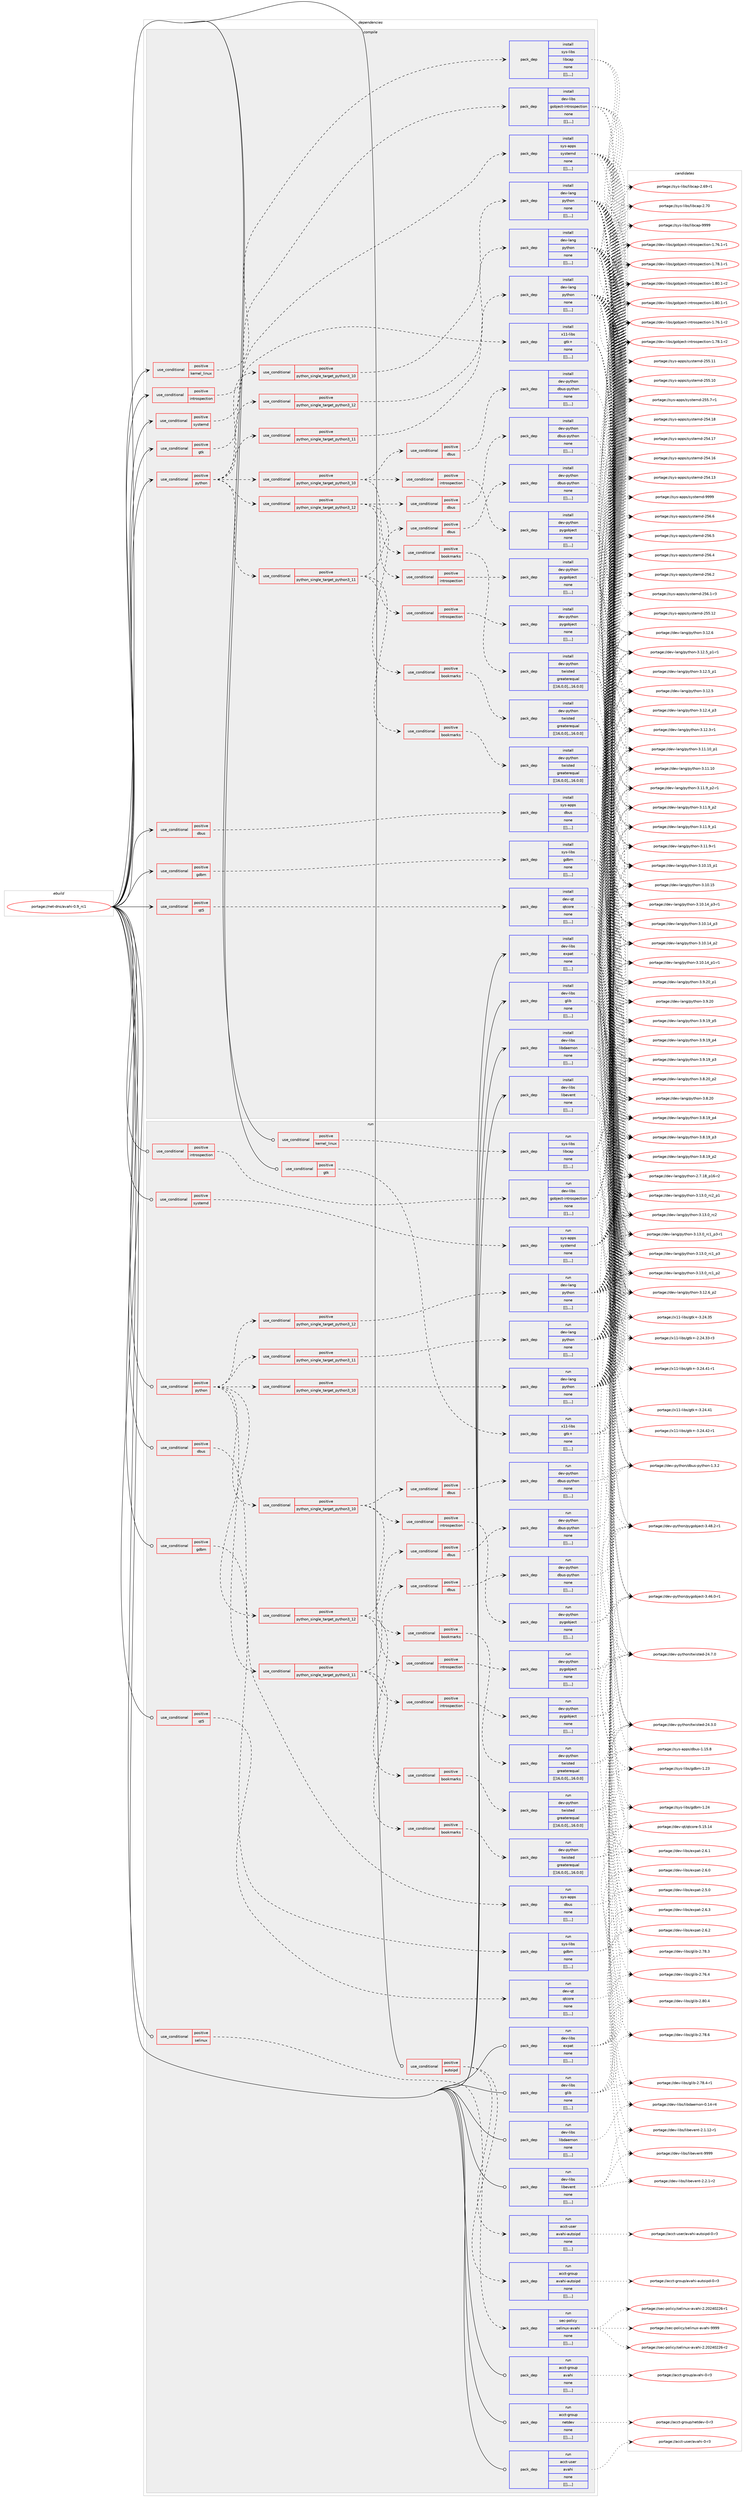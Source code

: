 digraph prolog {

# *************
# Graph options
# *************

newrank=true;
concentrate=true;
compound=true;
graph [rankdir=LR,fontname=Helvetica,fontsize=10,ranksep=1.5];#, ranksep=2.5, nodesep=0.2];
edge  [arrowhead=vee];
node  [fontname=Helvetica,fontsize=10];

# **********
# The ebuild
# **********

subgraph cluster_leftcol {
color=gray;
label=<<i>ebuild</i>>;
id [label="portage://net-dns/avahi-0.9_rc1", color=red, width=4, href="../net-dns/avahi-0.9_rc1.svg"];
}

# ****************
# The dependencies
# ****************

subgraph cluster_midcol {
color=gray;
label=<<i>dependencies</i>>;
subgraph cluster_compile {
fillcolor="#eeeeee";
style=filled;
label=<<i>compile</i>>;
subgraph cond805 {
dependency1969 [label=<<TABLE BORDER="0" CELLBORDER="1" CELLSPACING="0" CELLPADDING="4"><TR><TD ROWSPAN="3" CELLPADDING="10">use_conditional</TD></TR><TR><TD>positive</TD></TR><TR><TD>dbus</TD></TR></TABLE>>, shape=none, color=red];
subgraph pack1163 {
dependency1970 [label=<<TABLE BORDER="0" CELLBORDER="1" CELLSPACING="0" CELLPADDING="4" WIDTH="220"><TR><TD ROWSPAN="6" CELLPADDING="30">pack_dep</TD></TR><TR><TD WIDTH="110">install</TD></TR><TR><TD>sys-apps</TD></TR><TR><TD>dbus</TD></TR><TR><TD>none</TD></TR><TR><TD>[[],,,,]</TD></TR></TABLE>>, shape=none, color=blue];
}
dependency1969:e -> dependency1970:w [weight=20,style="dashed",arrowhead="vee"];
}
id:e -> dependency1969:w [weight=20,style="solid",arrowhead="vee"];
subgraph cond806 {
dependency1971 [label=<<TABLE BORDER="0" CELLBORDER="1" CELLSPACING="0" CELLPADDING="4"><TR><TD ROWSPAN="3" CELLPADDING="10">use_conditional</TD></TR><TR><TD>positive</TD></TR><TR><TD>gdbm</TD></TR></TABLE>>, shape=none, color=red];
subgraph pack1164 {
dependency1972 [label=<<TABLE BORDER="0" CELLBORDER="1" CELLSPACING="0" CELLPADDING="4" WIDTH="220"><TR><TD ROWSPAN="6" CELLPADDING="30">pack_dep</TD></TR><TR><TD WIDTH="110">install</TD></TR><TR><TD>sys-libs</TD></TR><TR><TD>gdbm</TD></TR><TR><TD>none</TD></TR><TR><TD>[[],,,,]</TD></TR></TABLE>>, shape=none, color=blue];
}
dependency1971:e -> dependency1972:w [weight=20,style="dashed",arrowhead="vee"];
}
id:e -> dependency1971:w [weight=20,style="solid",arrowhead="vee"];
subgraph cond807 {
dependency1973 [label=<<TABLE BORDER="0" CELLBORDER="1" CELLSPACING="0" CELLPADDING="4"><TR><TD ROWSPAN="3" CELLPADDING="10">use_conditional</TD></TR><TR><TD>positive</TD></TR><TR><TD>gtk</TD></TR></TABLE>>, shape=none, color=red];
subgraph pack1165 {
dependency1974 [label=<<TABLE BORDER="0" CELLBORDER="1" CELLSPACING="0" CELLPADDING="4" WIDTH="220"><TR><TD ROWSPAN="6" CELLPADDING="30">pack_dep</TD></TR><TR><TD WIDTH="110">install</TD></TR><TR><TD>x11-libs</TD></TR><TR><TD>gtk+</TD></TR><TR><TD>none</TD></TR><TR><TD>[[],,,,]</TD></TR></TABLE>>, shape=none, color=blue];
}
dependency1973:e -> dependency1974:w [weight=20,style="dashed",arrowhead="vee"];
}
id:e -> dependency1973:w [weight=20,style="solid",arrowhead="vee"];
subgraph cond808 {
dependency1975 [label=<<TABLE BORDER="0" CELLBORDER="1" CELLSPACING="0" CELLPADDING="4"><TR><TD ROWSPAN="3" CELLPADDING="10">use_conditional</TD></TR><TR><TD>positive</TD></TR><TR><TD>introspection</TD></TR></TABLE>>, shape=none, color=red];
subgraph pack1166 {
dependency1976 [label=<<TABLE BORDER="0" CELLBORDER="1" CELLSPACING="0" CELLPADDING="4" WIDTH="220"><TR><TD ROWSPAN="6" CELLPADDING="30">pack_dep</TD></TR><TR><TD WIDTH="110">install</TD></TR><TR><TD>dev-libs</TD></TR><TR><TD>gobject-introspection</TD></TR><TR><TD>none</TD></TR><TR><TD>[[],,,,]</TD></TR></TABLE>>, shape=none, color=blue];
}
dependency1975:e -> dependency1976:w [weight=20,style="dashed",arrowhead="vee"];
}
id:e -> dependency1975:w [weight=20,style="solid",arrowhead="vee"];
subgraph cond809 {
dependency1977 [label=<<TABLE BORDER="0" CELLBORDER="1" CELLSPACING="0" CELLPADDING="4"><TR><TD ROWSPAN="3" CELLPADDING="10">use_conditional</TD></TR><TR><TD>positive</TD></TR><TR><TD>kernel_linux</TD></TR></TABLE>>, shape=none, color=red];
subgraph pack1167 {
dependency1978 [label=<<TABLE BORDER="0" CELLBORDER="1" CELLSPACING="0" CELLPADDING="4" WIDTH="220"><TR><TD ROWSPAN="6" CELLPADDING="30">pack_dep</TD></TR><TR><TD WIDTH="110">install</TD></TR><TR><TD>sys-libs</TD></TR><TR><TD>libcap</TD></TR><TR><TD>none</TD></TR><TR><TD>[[],,,,]</TD></TR></TABLE>>, shape=none, color=blue];
}
dependency1977:e -> dependency1978:w [weight=20,style="dashed",arrowhead="vee"];
}
id:e -> dependency1977:w [weight=20,style="solid",arrowhead="vee"];
subgraph cond810 {
dependency1979 [label=<<TABLE BORDER="0" CELLBORDER="1" CELLSPACING="0" CELLPADDING="4"><TR><TD ROWSPAN="3" CELLPADDING="10">use_conditional</TD></TR><TR><TD>positive</TD></TR><TR><TD>python</TD></TR></TABLE>>, shape=none, color=red];
subgraph cond811 {
dependency1980 [label=<<TABLE BORDER="0" CELLBORDER="1" CELLSPACING="0" CELLPADDING="4"><TR><TD ROWSPAN="3" CELLPADDING="10">use_conditional</TD></TR><TR><TD>positive</TD></TR><TR><TD>python_single_target_python3_10</TD></TR></TABLE>>, shape=none, color=red];
subgraph pack1168 {
dependency1981 [label=<<TABLE BORDER="0" CELLBORDER="1" CELLSPACING="0" CELLPADDING="4" WIDTH="220"><TR><TD ROWSPAN="6" CELLPADDING="30">pack_dep</TD></TR><TR><TD WIDTH="110">install</TD></TR><TR><TD>dev-lang</TD></TR><TR><TD>python</TD></TR><TR><TD>none</TD></TR><TR><TD>[[],,,,]</TD></TR></TABLE>>, shape=none, color=blue];
}
dependency1980:e -> dependency1981:w [weight=20,style="dashed",arrowhead="vee"];
}
dependency1979:e -> dependency1980:w [weight=20,style="dashed",arrowhead="vee"];
subgraph cond812 {
dependency1982 [label=<<TABLE BORDER="0" CELLBORDER="1" CELLSPACING="0" CELLPADDING="4"><TR><TD ROWSPAN="3" CELLPADDING="10">use_conditional</TD></TR><TR><TD>positive</TD></TR><TR><TD>python_single_target_python3_11</TD></TR></TABLE>>, shape=none, color=red];
subgraph pack1169 {
dependency1983 [label=<<TABLE BORDER="0" CELLBORDER="1" CELLSPACING="0" CELLPADDING="4" WIDTH="220"><TR><TD ROWSPAN="6" CELLPADDING="30">pack_dep</TD></TR><TR><TD WIDTH="110">install</TD></TR><TR><TD>dev-lang</TD></TR><TR><TD>python</TD></TR><TR><TD>none</TD></TR><TR><TD>[[],,,,]</TD></TR></TABLE>>, shape=none, color=blue];
}
dependency1982:e -> dependency1983:w [weight=20,style="dashed",arrowhead="vee"];
}
dependency1979:e -> dependency1982:w [weight=20,style="dashed",arrowhead="vee"];
subgraph cond813 {
dependency1984 [label=<<TABLE BORDER="0" CELLBORDER="1" CELLSPACING="0" CELLPADDING="4"><TR><TD ROWSPAN="3" CELLPADDING="10">use_conditional</TD></TR><TR><TD>positive</TD></TR><TR><TD>python_single_target_python3_12</TD></TR></TABLE>>, shape=none, color=red];
subgraph pack1170 {
dependency1985 [label=<<TABLE BORDER="0" CELLBORDER="1" CELLSPACING="0" CELLPADDING="4" WIDTH="220"><TR><TD ROWSPAN="6" CELLPADDING="30">pack_dep</TD></TR><TR><TD WIDTH="110">install</TD></TR><TR><TD>dev-lang</TD></TR><TR><TD>python</TD></TR><TR><TD>none</TD></TR><TR><TD>[[],,,,]</TD></TR></TABLE>>, shape=none, color=blue];
}
dependency1984:e -> dependency1985:w [weight=20,style="dashed",arrowhead="vee"];
}
dependency1979:e -> dependency1984:w [weight=20,style="dashed",arrowhead="vee"];
subgraph cond814 {
dependency1986 [label=<<TABLE BORDER="0" CELLBORDER="1" CELLSPACING="0" CELLPADDING="4"><TR><TD ROWSPAN="3" CELLPADDING="10">use_conditional</TD></TR><TR><TD>positive</TD></TR><TR><TD>python_single_target_python3_10</TD></TR></TABLE>>, shape=none, color=red];
subgraph cond815 {
dependency1987 [label=<<TABLE BORDER="0" CELLBORDER="1" CELLSPACING="0" CELLPADDING="4"><TR><TD ROWSPAN="3" CELLPADDING="10">use_conditional</TD></TR><TR><TD>positive</TD></TR><TR><TD>bookmarks</TD></TR></TABLE>>, shape=none, color=red];
subgraph pack1171 {
dependency1988 [label=<<TABLE BORDER="0" CELLBORDER="1" CELLSPACING="0" CELLPADDING="4" WIDTH="220"><TR><TD ROWSPAN="6" CELLPADDING="30">pack_dep</TD></TR><TR><TD WIDTH="110">install</TD></TR><TR><TD>dev-python</TD></TR><TR><TD>twisted</TD></TR><TR><TD>greaterequal</TD></TR><TR><TD>[[16,0,0],,,16.0.0]</TD></TR></TABLE>>, shape=none, color=blue];
}
dependency1987:e -> dependency1988:w [weight=20,style="dashed",arrowhead="vee"];
}
dependency1986:e -> dependency1987:w [weight=20,style="dashed",arrowhead="vee"];
subgraph cond816 {
dependency1989 [label=<<TABLE BORDER="0" CELLBORDER="1" CELLSPACING="0" CELLPADDING="4"><TR><TD ROWSPAN="3" CELLPADDING="10">use_conditional</TD></TR><TR><TD>positive</TD></TR><TR><TD>dbus</TD></TR></TABLE>>, shape=none, color=red];
subgraph pack1172 {
dependency1990 [label=<<TABLE BORDER="0" CELLBORDER="1" CELLSPACING="0" CELLPADDING="4" WIDTH="220"><TR><TD ROWSPAN="6" CELLPADDING="30">pack_dep</TD></TR><TR><TD WIDTH="110">install</TD></TR><TR><TD>dev-python</TD></TR><TR><TD>dbus-python</TD></TR><TR><TD>none</TD></TR><TR><TD>[[],,,,]</TD></TR></TABLE>>, shape=none, color=blue];
}
dependency1989:e -> dependency1990:w [weight=20,style="dashed",arrowhead="vee"];
}
dependency1986:e -> dependency1989:w [weight=20,style="dashed",arrowhead="vee"];
subgraph cond817 {
dependency1991 [label=<<TABLE BORDER="0" CELLBORDER="1" CELLSPACING="0" CELLPADDING="4"><TR><TD ROWSPAN="3" CELLPADDING="10">use_conditional</TD></TR><TR><TD>positive</TD></TR><TR><TD>introspection</TD></TR></TABLE>>, shape=none, color=red];
subgraph pack1173 {
dependency1992 [label=<<TABLE BORDER="0" CELLBORDER="1" CELLSPACING="0" CELLPADDING="4" WIDTH="220"><TR><TD ROWSPAN="6" CELLPADDING="30">pack_dep</TD></TR><TR><TD WIDTH="110">install</TD></TR><TR><TD>dev-python</TD></TR><TR><TD>pygobject</TD></TR><TR><TD>none</TD></TR><TR><TD>[[],,,,]</TD></TR></TABLE>>, shape=none, color=blue];
}
dependency1991:e -> dependency1992:w [weight=20,style="dashed",arrowhead="vee"];
}
dependency1986:e -> dependency1991:w [weight=20,style="dashed",arrowhead="vee"];
}
dependency1979:e -> dependency1986:w [weight=20,style="dashed",arrowhead="vee"];
subgraph cond818 {
dependency1993 [label=<<TABLE BORDER="0" CELLBORDER="1" CELLSPACING="0" CELLPADDING="4"><TR><TD ROWSPAN="3" CELLPADDING="10">use_conditional</TD></TR><TR><TD>positive</TD></TR><TR><TD>python_single_target_python3_11</TD></TR></TABLE>>, shape=none, color=red];
subgraph cond819 {
dependency1994 [label=<<TABLE BORDER="0" CELLBORDER="1" CELLSPACING="0" CELLPADDING="4"><TR><TD ROWSPAN="3" CELLPADDING="10">use_conditional</TD></TR><TR><TD>positive</TD></TR><TR><TD>bookmarks</TD></TR></TABLE>>, shape=none, color=red];
subgraph pack1174 {
dependency1995 [label=<<TABLE BORDER="0" CELLBORDER="1" CELLSPACING="0" CELLPADDING="4" WIDTH="220"><TR><TD ROWSPAN="6" CELLPADDING="30">pack_dep</TD></TR><TR><TD WIDTH="110">install</TD></TR><TR><TD>dev-python</TD></TR><TR><TD>twisted</TD></TR><TR><TD>greaterequal</TD></TR><TR><TD>[[16,0,0],,,16.0.0]</TD></TR></TABLE>>, shape=none, color=blue];
}
dependency1994:e -> dependency1995:w [weight=20,style="dashed",arrowhead="vee"];
}
dependency1993:e -> dependency1994:w [weight=20,style="dashed",arrowhead="vee"];
subgraph cond820 {
dependency1996 [label=<<TABLE BORDER="0" CELLBORDER="1" CELLSPACING="0" CELLPADDING="4"><TR><TD ROWSPAN="3" CELLPADDING="10">use_conditional</TD></TR><TR><TD>positive</TD></TR><TR><TD>dbus</TD></TR></TABLE>>, shape=none, color=red];
subgraph pack1175 {
dependency1997 [label=<<TABLE BORDER="0" CELLBORDER="1" CELLSPACING="0" CELLPADDING="4" WIDTH="220"><TR><TD ROWSPAN="6" CELLPADDING="30">pack_dep</TD></TR><TR><TD WIDTH="110">install</TD></TR><TR><TD>dev-python</TD></TR><TR><TD>dbus-python</TD></TR><TR><TD>none</TD></TR><TR><TD>[[],,,,]</TD></TR></TABLE>>, shape=none, color=blue];
}
dependency1996:e -> dependency1997:w [weight=20,style="dashed",arrowhead="vee"];
}
dependency1993:e -> dependency1996:w [weight=20,style="dashed",arrowhead="vee"];
subgraph cond821 {
dependency1998 [label=<<TABLE BORDER="0" CELLBORDER="1" CELLSPACING="0" CELLPADDING="4"><TR><TD ROWSPAN="3" CELLPADDING="10">use_conditional</TD></TR><TR><TD>positive</TD></TR><TR><TD>introspection</TD></TR></TABLE>>, shape=none, color=red];
subgraph pack1176 {
dependency1999 [label=<<TABLE BORDER="0" CELLBORDER="1" CELLSPACING="0" CELLPADDING="4" WIDTH="220"><TR><TD ROWSPAN="6" CELLPADDING="30">pack_dep</TD></TR><TR><TD WIDTH="110">install</TD></TR><TR><TD>dev-python</TD></TR><TR><TD>pygobject</TD></TR><TR><TD>none</TD></TR><TR><TD>[[],,,,]</TD></TR></TABLE>>, shape=none, color=blue];
}
dependency1998:e -> dependency1999:w [weight=20,style="dashed",arrowhead="vee"];
}
dependency1993:e -> dependency1998:w [weight=20,style="dashed",arrowhead="vee"];
}
dependency1979:e -> dependency1993:w [weight=20,style="dashed",arrowhead="vee"];
subgraph cond822 {
dependency2000 [label=<<TABLE BORDER="0" CELLBORDER="1" CELLSPACING="0" CELLPADDING="4"><TR><TD ROWSPAN="3" CELLPADDING="10">use_conditional</TD></TR><TR><TD>positive</TD></TR><TR><TD>python_single_target_python3_12</TD></TR></TABLE>>, shape=none, color=red];
subgraph cond823 {
dependency2001 [label=<<TABLE BORDER="0" CELLBORDER="1" CELLSPACING="0" CELLPADDING="4"><TR><TD ROWSPAN="3" CELLPADDING="10">use_conditional</TD></TR><TR><TD>positive</TD></TR><TR><TD>bookmarks</TD></TR></TABLE>>, shape=none, color=red];
subgraph pack1177 {
dependency2002 [label=<<TABLE BORDER="0" CELLBORDER="1" CELLSPACING="0" CELLPADDING="4" WIDTH="220"><TR><TD ROWSPAN="6" CELLPADDING="30">pack_dep</TD></TR><TR><TD WIDTH="110">install</TD></TR><TR><TD>dev-python</TD></TR><TR><TD>twisted</TD></TR><TR><TD>greaterequal</TD></TR><TR><TD>[[16,0,0],,,16.0.0]</TD></TR></TABLE>>, shape=none, color=blue];
}
dependency2001:e -> dependency2002:w [weight=20,style="dashed",arrowhead="vee"];
}
dependency2000:e -> dependency2001:w [weight=20,style="dashed",arrowhead="vee"];
subgraph cond824 {
dependency2003 [label=<<TABLE BORDER="0" CELLBORDER="1" CELLSPACING="0" CELLPADDING="4"><TR><TD ROWSPAN="3" CELLPADDING="10">use_conditional</TD></TR><TR><TD>positive</TD></TR><TR><TD>dbus</TD></TR></TABLE>>, shape=none, color=red];
subgraph pack1178 {
dependency2004 [label=<<TABLE BORDER="0" CELLBORDER="1" CELLSPACING="0" CELLPADDING="4" WIDTH="220"><TR><TD ROWSPAN="6" CELLPADDING="30">pack_dep</TD></TR><TR><TD WIDTH="110">install</TD></TR><TR><TD>dev-python</TD></TR><TR><TD>dbus-python</TD></TR><TR><TD>none</TD></TR><TR><TD>[[],,,,]</TD></TR></TABLE>>, shape=none, color=blue];
}
dependency2003:e -> dependency2004:w [weight=20,style="dashed",arrowhead="vee"];
}
dependency2000:e -> dependency2003:w [weight=20,style="dashed",arrowhead="vee"];
subgraph cond825 {
dependency2005 [label=<<TABLE BORDER="0" CELLBORDER="1" CELLSPACING="0" CELLPADDING="4"><TR><TD ROWSPAN="3" CELLPADDING="10">use_conditional</TD></TR><TR><TD>positive</TD></TR><TR><TD>introspection</TD></TR></TABLE>>, shape=none, color=red];
subgraph pack1179 {
dependency2006 [label=<<TABLE BORDER="0" CELLBORDER="1" CELLSPACING="0" CELLPADDING="4" WIDTH="220"><TR><TD ROWSPAN="6" CELLPADDING="30">pack_dep</TD></TR><TR><TD WIDTH="110">install</TD></TR><TR><TD>dev-python</TD></TR><TR><TD>pygobject</TD></TR><TR><TD>none</TD></TR><TR><TD>[[],,,,]</TD></TR></TABLE>>, shape=none, color=blue];
}
dependency2005:e -> dependency2006:w [weight=20,style="dashed",arrowhead="vee"];
}
dependency2000:e -> dependency2005:w [weight=20,style="dashed",arrowhead="vee"];
}
dependency1979:e -> dependency2000:w [weight=20,style="dashed",arrowhead="vee"];
}
id:e -> dependency1979:w [weight=20,style="solid",arrowhead="vee"];
subgraph cond826 {
dependency2007 [label=<<TABLE BORDER="0" CELLBORDER="1" CELLSPACING="0" CELLPADDING="4"><TR><TD ROWSPAN="3" CELLPADDING="10">use_conditional</TD></TR><TR><TD>positive</TD></TR><TR><TD>qt5</TD></TR></TABLE>>, shape=none, color=red];
subgraph pack1180 {
dependency2008 [label=<<TABLE BORDER="0" CELLBORDER="1" CELLSPACING="0" CELLPADDING="4" WIDTH="220"><TR><TD ROWSPAN="6" CELLPADDING="30">pack_dep</TD></TR><TR><TD WIDTH="110">install</TD></TR><TR><TD>dev-qt</TD></TR><TR><TD>qtcore</TD></TR><TR><TD>none</TD></TR><TR><TD>[[],,,,]</TD></TR></TABLE>>, shape=none, color=blue];
}
dependency2007:e -> dependency2008:w [weight=20,style="dashed",arrowhead="vee"];
}
id:e -> dependency2007:w [weight=20,style="solid",arrowhead="vee"];
subgraph cond827 {
dependency2009 [label=<<TABLE BORDER="0" CELLBORDER="1" CELLSPACING="0" CELLPADDING="4"><TR><TD ROWSPAN="3" CELLPADDING="10">use_conditional</TD></TR><TR><TD>positive</TD></TR><TR><TD>systemd</TD></TR></TABLE>>, shape=none, color=red];
subgraph pack1181 {
dependency2010 [label=<<TABLE BORDER="0" CELLBORDER="1" CELLSPACING="0" CELLPADDING="4" WIDTH="220"><TR><TD ROWSPAN="6" CELLPADDING="30">pack_dep</TD></TR><TR><TD WIDTH="110">install</TD></TR><TR><TD>sys-apps</TD></TR><TR><TD>systemd</TD></TR><TR><TD>none</TD></TR><TR><TD>[[],,,,]</TD></TR></TABLE>>, shape=none, color=blue];
}
dependency2009:e -> dependency2010:w [weight=20,style="dashed",arrowhead="vee"];
}
id:e -> dependency2009:w [weight=20,style="solid",arrowhead="vee"];
subgraph pack1182 {
dependency2011 [label=<<TABLE BORDER="0" CELLBORDER="1" CELLSPACING="0" CELLPADDING="4" WIDTH="220"><TR><TD ROWSPAN="6" CELLPADDING="30">pack_dep</TD></TR><TR><TD WIDTH="110">install</TD></TR><TR><TD>dev-libs</TD></TR><TR><TD>expat</TD></TR><TR><TD>none</TD></TR><TR><TD>[[],,,,]</TD></TR></TABLE>>, shape=none, color=blue];
}
id:e -> dependency2011:w [weight=20,style="solid",arrowhead="vee"];
subgraph pack1183 {
dependency2012 [label=<<TABLE BORDER="0" CELLBORDER="1" CELLSPACING="0" CELLPADDING="4" WIDTH="220"><TR><TD ROWSPAN="6" CELLPADDING="30">pack_dep</TD></TR><TR><TD WIDTH="110">install</TD></TR><TR><TD>dev-libs</TD></TR><TR><TD>glib</TD></TR><TR><TD>none</TD></TR><TR><TD>[[],,,,]</TD></TR></TABLE>>, shape=none, color=blue];
}
id:e -> dependency2012:w [weight=20,style="solid",arrowhead="vee"];
subgraph pack1184 {
dependency2013 [label=<<TABLE BORDER="0" CELLBORDER="1" CELLSPACING="0" CELLPADDING="4" WIDTH="220"><TR><TD ROWSPAN="6" CELLPADDING="30">pack_dep</TD></TR><TR><TD WIDTH="110">install</TD></TR><TR><TD>dev-libs</TD></TR><TR><TD>libdaemon</TD></TR><TR><TD>none</TD></TR><TR><TD>[[],,,,]</TD></TR></TABLE>>, shape=none, color=blue];
}
id:e -> dependency2013:w [weight=20,style="solid",arrowhead="vee"];
subgraph pack1185 {
dependency2014 [label=<<TABLE BORDER="0" CELLBORDER="1" CELLSPACING="0" CELLPADDING="4" WIDTH="220"><TR><TD ROWSPAN="6" CELLPADDING="30">pack_dep</TD></TR><TR><TD WIDTH="110">install</TD></TR><TR><TD>dev-libs</TD></TR><TR><TD>libevent</TD></TR><TR><TD>none</TD></TR><TR><TD>[[],,,,]</TD></TR></TABLE>>, shape=none, color=blue];
}
id:e -> dependency2014:w [weight=20,style="solid",arrowhead="vee"];
}
subgraph cluster_compileandrun {
fillcolor="#eeeeee";
style=filled;
label=<<i>compile and run</i>>;
}
subgraph cluster_run {
fillcolor="#eeeeee";
style=filled;
label=<<i>run</i>>;
subgraph cond828 {
dependency2015 [label=<<TABLE BORDER="0" CELLBORDER="1" CELLSPACING="0" CELLPADDING="4"><TR><TD ROWSPAN="3" CELLPADDING="10">use_conditional</TD></TR><TR><TD>positive</TD></TR><TR><TD>autoipd</TD></TR></TABLE>>, shape=none, color=red];
subgraph pack1186 {
dependency2016 [label=<<TABLE BORDER="0" CELLBORDER="1" CELLSPACING="0" CELLPADDING="4" WIDTH="220"><TR><TD ROWSPAN="6" CELLPADDING="30">pack_dep</TD></TR><TR><TD WIDTH="110">run</TD></TR><TR><TD>acct-user</TD></TR><TR><TD>avahi-autoipd</TD></TR><TR><TD>none</TD></TR><TR><TD>[[],,,,]</TD></TR></TABLE>>, shape=none, color=blue];
}
dependency2015:e -> dependency2016:w [weight=20,style="dashed",arrowhead="vee"];
subgraph pack1187 {
dependency2017 [label=<<TABLE BORDER="0" CELLBORDER="1" CELLSPACING="0" CELLPADDING="4" WIDTH="220"><TR><TD ROWSPAN="6" CELLPADDING="30">pack_dep</TD></TR><TR><TD WIDTH="110">run</TD></TR><TR><TD>acct-group</TD></TR><TR><TD>avahi-autoipd</TD></TR><TR><TD>none</TD></TR><TR><TD>[[],,,,]</TD></TR></TABLE>>, shape=none, color=blue];
}
dependency2015:e -> dependency2017:w [weight=20,style="dashed",arrowhead="vee"];
}
id:e -> dependency2015:w [weight=20,style="solid",arrowhead="odot"];
subgraph cond829 {
dependency2018 [label=<<TABLE BORDER="0" CELLBORDER="1" CELLSPACING="0" CELLPADDING="4"><TR><TD ROWSPAN="3" CELLPADDING="10">use_conditional</TD></TR><TR><TD>positive</TD></TR><TR><TD>dbus</TD></TR></TABLE>>, shape=none, color=red];
subgraph pack1188 {
dependency2019 [label=<<TABLE BORDER="0" CELLBORDER="1" CELLSPACING="0" CELLPADDING="4" WIDTH="220"><TR><TD ROWSPAN="6" CELLPADDING="30">pack_dep</TD></TR><TR><TD WIDTH="110">run</TD></TR><TR><TD>sys-apps</TD></TR><TR><TD>dbus</TD></TR><TR><TD>none</TD></TR><TR><TD>[[],,,,]</TD></TR></TABLE>>, shape=none, color=blue];
}
dependency2018:e -> dependency2019:w [weight=20,style="dashed",arrowhead="vee"];
}
id:e -> dependency2018:w [weight=20,style="solid",arrowhead="odot"];
subgraph cond830 {
dependency2020 [label=<<TABLE BORDER="0" CELLBORDER="1" CELLSPACING="0" CELLPADDING="4"><TR><TD ROWSPAN="3" CELLPADDING="10">use_conditional</TD></TR><TR><TD>positive</TD></TR><TR><TD>gdbm</TD></TR></TABLE>>, shape=none, color=red];
subgraph pack1189 {
dependency2021 [label=<<TABLE BORDER="0" CELLBORDER="1" CELLSPACING="0" CELLPADDING="4" WIDTH="220"><TR><TD ROWSPAN="6" CELLPADDING="30">pack_dep</TD></TR><TR><TD WIDTH="110">run</TD></TR><TR><TD>sys-libs</TD></TR><TR><TD>gdbm</TD></TR><TR><TD>none</TD></TR><TR><TD>[[],,,,]</TD></TR></TABLE>>, shape=none, color=blue];
}
dependency2020:e -> dependency2021:w [weight=20,style="dashed",arrowhead="vee"];
}
id:e -> dependency2020:w [weight=20,style="solid",arrowhead="odot"];
subgraph cond831 {
dependency2022 [label=<<TABLE BORDER="0" CELLBORDER="1" CELLSPACING="0" CELLPADDING="4"><TR><TD ROWSPAN="3" CELLPADDING="10">use_conditional</TD></TR><TR><TD>positive</TD></TR><TR><TD>gtk</TD></TR></TABLE>>, shape=none, color=red];
subgraph pack1190 {
dependency2023 [label=<<TABLE BORDER="0" CELLBORDER="1" CELLSPACING="0" CELLPADDING="4" WIDTH="220"><TR><TD ROWSPAN="6" CELLPADDING="30">pack_dep</TD></TR><TR><TD WIDTH="110">run</TD></TR><TR><TD>x11-libs</TD></TR><TR><TD>gtk+</TD></TR><TR><TD>none</TD></TR><TR><TD>[[],,,,]</TD></TR></TABLE>>, shape=none, color=blue];
}
dependency2022:e -> dependency2023:w [weight=20,style="dashed",arrowhead="vee"];
}
id:e -> dependency2022:w [weight=20,style="solid",arrowhead="odot"];
subgraph cond832 {
dependency2024 [label=<<TABLE BORDER="0" CELLBORDER="1" CELLSPACING="0" CELLPADDING="4"><TR><TD ROWSPAN="3" CELLPADDING="10">use_conditional</TD></TR><TR><TD>positive</TD></TR><TR><TD>introspection</TD></TR></TABLE>>, shape=none, color=red];
subgraph pack1191 {
dependency2025 [label=<<TABLE BORDER="0" CELLBORDER="1" CELLSPACING="0" CELLPADDING="4" WIDTH="220"><TR><TD ROWSPAN="6" CELLPADDING="30">pack_dep</TD></TR><TR><TD WIDTH="110">run</TD></TR><TR><TD>dev-libs</TD></TR><TR><TD>gobject-introspection</TD></TR><TR><TD>none</TD></TR><TR><TD>[[],,,,]</TD></TR></TABLE>>, shape=none, color=blue];
}
dependency2024:e -> dependency2025:w [weight=20,style="dashed",arrowhead="vee"];
}
id:e -> dependency2024:w [weight=20,style="solid",arrowhead="odot"];
subgraph cond833 {
dependency2026 [label=<<TABLE BORDER="0" CELLBORDER="1" CELLSPACING="0" CELLPADDING="4"><TR><TD ROWSPAN="3" CELLPADDING="10">use_conditional</TD></TR><TR><TD>positive</TD></TR><TR><TD>kernel_linux</TD></TR></TABLE>>, shape=none, color=red];
subgraph pack1192 {
dependency2027 [label=<<TABLE BORDER="0" CELLBORDER="1" CELLSPACING="0" CELLPADDING="4" WIDTH="220"><TR><TD ROWSPAN="6" CELLPADDING="30">pack_dep</TD></TR><TR><TD WIDTH="110">run</TD></TR><TR><TD>sys-libs</TD></TR><TR><TD>libcap</TD></TR><TR><TD>none</TD></TR><TR><TD>[[],,,,]</TD></TR></TABLE>>, shape=none, color=blue];
}
dependency2026:e -> dependency2027:w [weight=20,style="dashed",arrowhead="vee"];
}
id:e -> dependency2026:w [weight=20,style="solid",arrowhead="odot"];
subgraph cond834 {
dependency2028 [label=<<TABLE BORDER="0" CELLBORDER="1" CELLSPACING="0" CELLPADDING="4"><TR><TD ROWSPAN="3" CELLPADDING="10">use_conditional</TD></TR><TR><TD>positive</TD></TR><TR><TD>python</TD></TR></TABLE>>, shape=none, color=red];
subgraph cond835 {
dependency2029 [label=<<TABLE BORDER="0" CELLBORDER="1" CELLSPACING="0" CELLPADDING="4"><TR><TD ROWSPAN="3" CELLPADDING="10">use_conditional</TD></TR><TR><TD>positive</TD></TR><TR><TD>python_single_target_python3_10</TD></TR></TABLE>>, shape=none, color=red];
subgraph pack1193 {
dependency2030 [label=<<TABLE BORDER="0" CELLBORDER="1" CELLSPACING="0" CELLPADDING="4" WIDTH="220"><TR><TD ROWSPAN="6" CELLPADDING="30">pack_dep</TD></TR><TR><TD WIDTH="110">run</TD></TR><TR><TD>dev-lang</TD></TR><TR><TD>python</TD></TR><TR><TD>none</TD></TR><TR><TD>[[],,,,]</TD></TR></TABLE>>, shape=none, color=blue];
}
dependency2029:e -> dependency2030:w [weight=20,style="dashed",arrowhead="vee"];
}
dependency2028:e -> dependency2029:w [weight=20,style="dashed",arrowhead="vee"];
subgraph cond836 {
dependency2031 [label=<<TABLE BORDER="0" CELLBORDER="1" CELLSPACING="0" CELLPADDING="4"><TR><TD ROWSPAN="3" CELLPADDING="10">use_conditional</TD></TR><TR><TD>positive</TD></TR><TR><TD>python_single_target_python3_11</TD></TR></TABLE>>, shape=none, color=red];
subgraph pack1194 {
dependency2032 [label=<<TABLE BORDER="0" CELLBORDER="1" CELLSPACING="0" CELLPADDING="4" WIDTH="220"><TR><TD ROWSPAN="6" CELLPADDING="30">pack_dep</TD></TR><TR><TD WIDTH="110">run</TD></TR><TR><TD>dev-lang</TD></TR><TR><TD>python</TD></TR><TR><TD>none</TD></TR><TR><TD>[[],,,,]</TD></TR></TABLE>>, shape=none, color=blue];
}
dependency2031:e -> dependency2032:w [weight=20,style="dashed",arrowhead="vee"];
}
dependency2028:e -> dependency2031:w [weight=20,style="dashed",arrowhead="vee"];
subgraph cond837 {
dependency2033 [label=<<TABLE BORDER="0" CELLBORDER="1" CELLSPACING="0" CELLPADDING="4"><TR><TD ROWSPAN="3" CELLPADDING="10">use_conditional</TD></TR><TR><TD>positive</TD></TR><TR><TD>python_single_target_python3_12</TD></TR></TABLE>>, shape=none, color=red];
subgraph pack1195 {
dependency2034 [label=<<TABLE BORDER="0" CELLBORDER="1" CELLSPACING="0" CELLPADDING="4" WIDTH="220"><TR><TD ROWSPAN="6" CELLPADDING="30">pack_dep</TD></TR><TR><TD WIDTH="110">run</TD></TR><TR><TD>dev-lang</TD></TR><TR><TD>python</TD></TR><TR><TD>none</TD></TR><TR><TD>[[],,,,]</TD></TR></TABLE>>, shape=none, color=blue];
}
dependency2033:e -> dependency2034:w [weight=20,style="dashed",arrowhead="vee"];
}
dependency2028:e -> dependency2033:w [weight=20,style="dashed",arrowhead="vee"];
subgraph cond838 {
dependency2035 [label=<<TABLE BORDER="0" CELLBORDER="1" CELLSPACING="0" CELLPADDING="4"><TR><TD ROWSPAN="3" CELLPADDING="10">use_conditional</TD></TR><TR><TD>positive</TD></TR><TR><TD>python_single_target_python3_10</TD></TR></TABLE>>, shape=none, color=red];
subgraph cond839 {
dependency2036 [label=<<TABLE BORDER="0" CELLBORDER="1" CELLSPACING="0" CELLPADDING="4"><TR><TD ROWSPAN="3" CELLPADDING="10">use_conditional</TD></TR><TR><TD>positive</TD></TR><TR><TD>bookmarks</TD></TR></TABLE>>, shape=none, color=red];
subgraph pack1196 {
dependency2037 [label=<<TABLE BORDER="0" CELLBORDER="1" CELLSPACING="0" CELLPADDING="4" WIDTH="220"><TR><TD ROWSPAN="6" CELLPADDING="30">pack_dep</TD></TR><TR><TD WIDTH="110">run</TD></TR><TR><TD>dev-python</TD></TR><TR><TD>twisted</TD></TR><TR><TD>greaterequal</TD></TR><TR><TD>[[16,0,0],,,16.0.0]</TD></TR></TABLE>>, shape=none, color=blue];
}
dependency2036:e -> dependency2037:w [weight=20,style="dashed",arrowhead="vee"];
}
dependency2035:e -> dependency2036:w [weight=20,style="dashed",arrowhead="vee"];
subgraph cond840 {
dependency2038 [label=<<TABLE BORDER="0" CELLBORDER="1" CELLSPACING="0" CELLPADDING="4"><TR><TD ROWSPAN="3" CELLPADDING="10">use_conditional</TD></TR><TR><TD>positive</TD></TR><TR><TD>dbus</TD></TR></TABLE>>, shape=none, color=red];
subgraph pack1197 {
dependency2039 [label=<<TABLE BORDER="0" CELLBORDER="1" CELLSPACING="0" CELLPADDING="4" WIDTH="220"><TR><TD ROWSPAN="6" CELLPADDING="30">pack_dep</TD></TR><TR><TD WIDTH="110">run</TD></TR><TR><TD>dev-python</TD></TR><TR><TD>dbus-python</TD></TR><TR><TD>none</TD></TR><TR><TD>[[],,,,]</TD></TR></TABLE>>, shape=none, color=blue];
}
dependency2038:e -> dependency2039:w [weight=20,style="dashed",arrowhead="vee"];
}
dependency2035:e -> dependency2038:w [weight=20,style="dashed",arrowhead="vee"];
subgraph cond841 {
dependency2040 [label=<<TABLE BORDER="0" CELLBORDER="1" CELLSPACING="0" CELLPADDING="4"><TR><TD ROWSPAN="3" CELLPADDING="10">use_conditional</TD></TR><TR><TD>positive</TD></TR><TR><TD>introspection</TD></TR></TABLE>>, shape=none, color=red];
subgraph pack1198 {
dependency2041 [label=<<TABLE BORDER="0" CELLBORDER="1" CELLSPACING="0" CELLPADDING="4" WIDTH="220"><TR><TD ROWSPAN="6" CELLPADDING="30">pack_dep</TD></TR><TR><TD WIDTH="110">run</TD></TR><TR><TD>dev-python</TD></TR><TR><TD>pygobject</TD></TR><TR><TD>none</TD></TR><TR><TD>[[],,,,]</TD></TR></TABLE>>, shape=none, color=blue];
}
dependency2040:e -> dependency2041:w [weight=20,style="dashed",arrowhead="vee"];
}
dependency2035:e -> dependency2040:w [weight=20,style="dashed",arrowhead="vee"];
}
dependency2028:e -> dependency2035:w [weight=20,style="dashed",arrowhead="vee"];
subgraph cond842 {
dependency2042 [label=<<TABLE BORDER="0" CELLBORDER="1" CELLSPACING="0" CELLPADDING="4"><TR><TD ROWSPAN="3" CELLPADDING="10">use_conditional</TD></TR><TR><TD>positive</TD></TR><TR><TD>python_single_target_python3_11</TD></TR></TABLE>>, shape=none, color=red];
subgraph cond843 {
dependency2043 [label=<<TABLE BORDER="0" CELLBORDER="1" CELLSPACING="0" CELLPADDING="4"><TR><TD ROWSPAN="3" CELLPADDING="10">use_conditional</TD></TR><TR><TD>positive</TD></TR><TR><TD>bookmarks</TD></TR></TABLE>>, shape=none, color=red];
subgraph pack1199 {
dependency2044 [label=<<TABLE BORDER="0" CELLBORDER="1" CELLSPACING="0" CELLPADDING="4" WIDTH="220"><TR><TD ROWSPAN="6" CELLPADDING="30">pack_dep</TD></TR><TR><TD WIDTH="110">run</TD></TR><TR><TD>dev-python</TD></TR><TR><TD>twisted</TD></TR><TR><TD>greaterequal</TD></TR><TR><TD>[[16,0,0],,,16.0.0]</TD></TR></TABLE>>, shape=none, color=blue];
}
dependency2043:e -> dependency2044:w [weight=20,style="dashed",arrowhead="vee"];
}
dependency2042:e -> dependency2043:w [weight=20,style="dashed",arrowhead="vee"];
subgraph cond844 {
dependency2045 [label=<<TABLE BORDER="0" CELLBORDER="1" CELLSPACING="0" CELLPADDING="4"><TR><TD ROWSPAN="3" CELLPADDING="10">use_conditional</TD></TR><TR><TD>positive</TD></TR><TR><TD>dbus</TD></TR></TABLE>>, shape=none, color=red];
subgraph pack1200 {
dependency2046 [label=<<TABLE BORDER="0" CELLBORDER="1" CELLSPACING="0" CELLPADDING="4" WIDTH="220"><TR><TD ROWSPAN="6" CELLPADDING="30">pack_dep</TD></TR><TR><TD WIDTH="110">run</TD></TR><TR><TD>dev-python</TD></TR><TR><TD>dbus-python</TD></TR><TR><TD>none</TD></TR><TR><TD>[[],,,,]</TD></TR></TABLE>>, shape=none, color=blue];
}
dependency2045:e -> dependency2046:w [weight=20,style="dashed",arrowhead="vee"];
}
dependency2042:e -> dependency2045:w [weight=20,style="dashed",arrowhead="vee"];
subgraph cond845 {
dependency2047 [label=<<TABLE BORDER="0" CELLBORDER="1" CELLSPACING="0" CELLPADDING="4"><TR><TD ROWSPAN="3" CELLPADDING="10">use_conditional</TD></TR><TR><TD>positive</TD></TR><TR><TD>introspection</TD></TR></TABLE>>, shape=none, color=red];
subgraph pack1201 {
dependency2048 [label=<<TABLE BORDER="0" CELLBORDER="1" CELLSPACING="0" CELLPADDING="4" WIDTH="220"><TR><TD ROWSPAN="6" CELLPADDING="30">pack_dep</TD></TR><TR><TD WIDTH="110">run</TD></TR><TR><TD>dev-python</TD></TR><TR><TD>pygobject</TD></TR><TR><TD>none</TD></TR><TR><TD>[[],,,,]</TD></TR></TABLE>>, shape=none, color=blue];
}
dependency2047:e -> dependency2048:w [weight=20,style="dashed",arrowhead="vee"];
}
dependency2042:e -> dependency2047:w [weight=20,style="dashed",arrowhead="vee"];
}
dependency2028:e -> dependency2042:w [weight=20,style="dashed",arrowhead="vee"];
subgraph cond846 {
dependency2049 [label=<<TABLE BORDER="0" CELLBORDER="1" CELLSPACING="0" CELLPADDING="4"><TR><TD ROWSPAN="3" CELLPADDING="10">use_conditional</TD></TR><TR><TD>positive</TD></TR><TR><TD>python_single_target_python3_12</TD></TR></TABLE>>, shape=none, color=red];
subgraph cond847 {
dependency2050 [label=<<TABLE BORDER="0" CELLBORDER="1" CELLSPACING="0" CELLPADDING="4"><TR><TD ROWSPAN="3" CELLPADDING="10">use_conditional</TD></TR><TR><TD>positive</TD></TR><TR><TD>bookmarks</TD></TR></TABLE>>, shape=none, color=red];
subgraph pack1202 {
dependency2051 [label=<<TABLE BORDER="0" CELLBORDER="1" CELLSPACING="0" CELLPADDING="4" WIDTH="220"><TR><TD ROWSPAN="6" CELLPADDING="30">pack_dep</TD></TR><TR><TD WIDTH="110">run</TD></TR><TR><TD>dev-python</TD></TR><TR><TD>twisted</TD></TR><TR><TD>greaterequal</TD></TR><TR><TD>[[16,0,0],,,16.0.0]</TD></TR></TABLE>>, shape=none, color=blue];
}
dependency2050:e -> dependency2051:w [weight=20,style="dashed",arrowhead="vee"];
}
dependency2049:e -> dependency2050:w [weight=20,style="dashed",arrowhead="vee"];
subgraph cond848 {
dependency2052 [label=<<TABLE BORDER="0" CELLBORDER="1" CELLSPACING="0" CELLPADDING="4"><TR><TD ROWSPAN="3" CELLPADDING="10">use_conditional</TD></TR><TR><TD>positive</TD></TR><TR><TD>dbus</TD></TR></TABLE>>, shape=none, color=red];
subgraph pack1203 {
dependency2053 [label=<<TABLE BORDER="0" CELLBORDER="1" CELLSPACING="0" CELLPADDING="4" WIDTH="220"><TR><TD ROWSPAN="6" CELLPADDING="30">pack_dep</TD></TR><TR><TD WIDTH="110">run</TD></TR><TR><TD>dev-python</TD></TR><TR><TD>dbus-python</TD></TR><TR><TD>none</TD></TR><TR><TD>[[],,,,]</TD></TR></TABLE>>, shape=none, color=blue];
}
dependency2052:e -> dependency2053:w [weight=20,style="dashed",arrowhead="vee"];
}
dependency2049:e -> dependency2052:w [weight=20,style="dashed",arrowhead="vee"];
subgraph cond849 {
dependency2054 [label=<<TABLE BORDER="0" CELLBORDER="1" CELLSPACING="0" CELLPADDING="4"><TR><TD ROWSPAN="3" CELLPADDING="10">use_conditional</TD></TR><TR><TD>positive</TD></TR><TR><TD>introspection</TD></TR></TABLE>>, shape=none, color=red];
subgraph pack1204 {
dependency2055 [label=<<TABLE BORDER="0" CELLBORDER="1" CELLSPACING="0" CELLPADDING="4" WIDTH="220"><TR><TD ROWSPAN="6" CELLPADDING="30">pack_dep</TD></TR><TR><TD WIDTH="110">run</TD></TR><TR><TD>dev-python</TD></TR><TR><TD>pygobject</TD></TR><TR><TD>none</TD></TR><TR><TD>[[],,,,]</TD></TR></TABLE>>, shape=none, color=blue];
}
dependency2054:e -> dependency2055:w [weight=20,style="dashed",arrowhead="vee"];
}
dependency2049:e -> dependency2054:w [weight=20,style="dashed",arrowhead="vee"];
}
dependency2028:e -> dependency2049:w [weight=20,style="dashed",arrowhead="vee"];
}
id:e -> dependency2028:w [weight=20,style="solid",arrowhead="odot"];
subgraph cond850 {
dependency2056 [label=<<TABLE BORDER="0" CELLBORDER="1" CELLSPACING="0" CELLPADDING="4"><TR><TD ROWSPAN="3" CELLPADDING="10">use_conditional</TD></TR><TR><TD>positive</TD></TR><TR><TD>qt5</TD></TR></TABLE>>, shape=none, color=red];
subgraph pack1205 {
dependency2057 [label=<<TABLE BORDER="0" CELLBORDER="1" CELLSPACING="0" CELLPADDING="4" WIDTH="220"><TR><TD ROWSPAN="6" CELLPADDING="30">pack_dep</TD></TR><TR><TD WIDTH="110">run</TD></TR><TR><TD>dev-qt</TD></TR><TR><TD>qtcore</TD></TR><TR><TD>none</TD></TR><TR><TD>[[],,,,]</TD></TR></TABLE>>, shape=none, color=blue];
}
dependency2056:e -> dependency2057:w [weight=20,style="dashed",arrowhead="vee"];
}
id:e -> dependency2056:w [weight=20,style="solid",arrowhead="odot"];
subgraph cond851 {
dependency2058 [label=<<TABLE BORDER="0" CELLBORDER="1" CELLSPACING="0" CELLPADDING="4"><TR><TD ROWSPAN="3" CELLPADDING="10">use_conditional</TD></TR><TR><TD>positive</TD></TR><TR><TD>selinux</TD></TR></TABLE>>, shape=none, color=red];
subgraph pack1206 {
dependency2059 [label=<<TABLE BORDER="0" CELLBORDER="1" CELLSPACING="0" CELLPADDING="4" WIDTH="220"><TR><TD ROWSPAN="6" CELLPADDING="30">pack_dep</TD></TR><TR><TD WIDTH="110">run</TD></TR><TR><TD>sec-policy</TD></TR><TR><TD>selinux-avahi</TD></TR><TR><TD>none</TD></TR><TR><TD>[[],,,,]</TD></TR></TABLE>>, shape=none, color=blue];
}
dependency2058:e -> dependency2059:w [weight=20,style="dashed",arrowhead="vee"];
}
id:e -> dependency2058:w [weight=20,style="solid",arrowhead="odot"];
subgraph cond852 {
dependency2060 [label=<<TABLE BORDER="0" CELLBORDER="1" CELLSPACING="0" CELLPADDING="4"><TR><TD ROWSPAN="3" CELLPADDING="10">use_conditional</TD></TR><TR><TD>positive</TD></TR><TR><TD>systemd</TD></TR></TABLE>>, shape=none, color=red];
subgraph pack1207 {
dependency2061 [label=<<TABLE BORDER="0" CELLBORDER="1" CELLSPACING="0" CELLPADDING="4" WIDTH="220"><TR><TD ROWSPAN="6" CELLPADDING="30">pack_dep</TD></TR><TR><TD WIDTH="110">run</TD></TR><TR><TD>sys-apps</TD></TR><TR><TD>systemd</TD></TR><TR><TD>none</TD></TR><TR><TD>[[],,,,]</TD></TR></TABLE>>, shape=none, color=blue];
}
dependency2060:e -> dependency2061:w [weight=20,style="dashed",arrowhead="vee"];
}
id:e -> dependency2060:w [weight=20,style="solid",arrowhead="odot"];
subgraph pack1208 {
dependency2062 [label=<<TABLE BORDER="0" CELLBORDER="1" CELLSPACING="0" CELLPADDING="4" WIDTH="220"><TR><TD ROWSPAN="6" CELLPADDING="30">pack_dep</TD></TR><TR><TD WIDTH="110">run</TD></TR><TR><TD>acct-group</TD></TR><TR><TD>avahi</TD></TR><TR><TD>none</TD></TR><TR><TD>[[],,,,]</TD></TR></TABLE>>, shape=none, color=blue];
}
id:e -> dependency2062:w [weight=20,style="solid",arrowhead="odot"];
subgraph pack1209 {
dependency2063 [label=<<TABLE BORDER="0" CELLBORDER="1" CELLSPACING="0" CELLPADDING="4" WIDTH="220"><TR><TD ROWSPAN="6" CELLPADDING="30">pack_dep</TD></TR><TR><TD WIDTH="110">run</TD></TR><TR><TD>acct-group</TD></TR><TR><TD>netdev</TD></TR><TR><TD>none</TD></TR><TR><TD>[[],,,,]</TD></TR></TABLE>>, shape=none, color=blue];
}
id:e -> dependency2063:w [weight=20,style="solid",arrowhead="odot"];
subgraph pack1210 {
dependency2064 [label=<<TABLE BORDER="0" CELLBORDER="1" CELLSPACING="0" CELLPADDING="4" WIDTH="220"><TR><TD ROWSPAN="6" CELLPADDING="30">pack_dep</TD></TR><TR><TD WIDTH="110">run</TD></TR><TR><TD>acct-user</TD></TR><TR><TD>avahi</TD></TR><TR><TD>none</TD></TR><TR><TD>[[],,,,]</TD></TR></TABLE>>, shape=none, color=blue];
}
id:e -> dependency2064:w [weight=20,style="solid",arrowhead="odot"];
subgraph pack1211 {
dependency2065 [label=<<TABLE BORDER="0" CELLBORDER="1" CELLSPACING="0" CELLPADDING="4" WIDTH="220"><TR><TD ROWSPAN="6" CELLPADDING="30">pack_dep</TD></TR><TR><TD WIDTH="110">run</TD></TR><TR><TD>dev-libs</TD></TR><TR><TD>expat</TD></TR><TR><TD>none</TD></TR><TR><TD>[[],,,,]</TD></TR></TABLE>>, shape=none, color=blue];
}
id:e -> dependency2065:w [weight=20,style="solid",arrowhead="odot"];
subgraph pack1212 {
dependency2066 [label=<<TABLE BORDER="0" CELLBORDER="1" CELLSPACING="0" CELLPADDING="4" WIDTH="220"><TR><TD ROWSPAN="6" CELLPADDING="30">pack_dep</TD></TR><TR><TD WIDTH="110">run</TD></TR><TR><TD>dev-libs</TD></TR><TR><TD>glib</TD></TR><TR><TD>none</TD></TR><TR><TD>[[],,,,]</TD></TR></TABLE>>, shape=none, color=blue];
}
id:e -> dependency2066:w [weight=20,style="solid",arrowhead="odot"];
subgraph pack1213 {
dependency2067 [label=<<TABLE BORDER="0" CELLBORDER="1" CELLSPACING="0" CELLPADDING="4" WIDTH="220"><TR><TD ROWSPAN="6" CELLPADDING="30">pack_dep</TD></TR><TR><TD WIDTH="110">run</TD></TR><TR><TD>dev-libs</TD></TR><TR><TD>libdaemon</TD></TR><TR><TD>none</TD></TR><TR><TD>[[],,,,]</TD></TR></TABLE>>, shape=none, color=blue];
}
id:e -> dependency2067:w [weight=20,style="solid",arrowhead="odot"];
subgraph pack1214 {
dependency2068 [label=<<TABLE BORDER="0" CELLBORDER="1" CELLSPACING="0" CELLPADDING="4" WIDTH="220"><TR><TD ROWSPAN="6" CELLPADDING="30">pack_dep</TD></TR><TR><TD WIDTH="110">run</TD></TR><TR><TD>dev-libs</TD></TR><TR><TD>libevent</TD></TR><TR><TD>none</TD></TR><TR><TD>[[],,,,]</TD></TR></TABLE>>, shape=none, color=blue];
}
id:e -> dependency2068:w [weight=20,style="solid",arrowhead="odot"];
}
}

# **************
# The candidates
# **************

subgraph cluster_choices {
rank=same;
color=gray;
label=<<i>candidates</i>>;

subgraph choice1163 {
color=black;
nodesep=1;
choice1151211154597112112115471009811711545494649534656 [label="portage://sys-apps/dbus-1.15.8", color=red, width=4,href="../sys-apps/dbus-1.15.8.svg"];
dependency1970:e -> choice1151211154597112112115471009811711545494649534656:w [style=dotted,weight="100"];
}
subgraph choice1164 {
color=black;
nodesep=1;
choice115121115451081059811547103100981094549465052 [label="portage://sys-libs/gdbm-1.24", color=red, width=4,href="../sys-libs/gdbm-1.24.svg"];
choice115121115451081059811547103100981094549465051 [label="portage://sys-libs/gdbm-1.23", color=red, width=4,href="../sys-libs/gdbm-1.23.svg"];
dependency1972:e -> choice115121115451081059811547103100981094549465052:w [style=dotted,weight="100"];
dependency1972:e -> choice115121115451081059811547103100981094549465051:w [style=dotted,weight="100"];
}
subgraph choice1165 {
color=black;
nodesep=1;
choice12049494510810598115471031161074345514650524652504511449 [label="portage://x11-libs/gtk+-3.24.42-r1", color=red, width=4,href="../x11-libs/gtk+-3.24.42-r1.svg"];
choice12049494510810598115471031161074345514650524652494511449 [label="portage://x11-libs/gtk+-3.24.41-r1", color=red, width=4,href="../x11-libs/gtk+-3.24.41-r1.svg"];
choice1204949451081059811547103116107434551465052465249 [label="portage://x11-libs/gtk+-3.24.41", color=red, width=4,href="../x11-libs/gtk+-3.24.41.svg"];
choice1204949451081059811547103116107434551465052465153 [label="portage://x11-libs/gtk+-3.24.35", color=red, width=4,href="../x11-libs/gtk+-3.24.35.svg"];
choice12049494510810598115471031161074345504650524651514511451 [label="portage://x11-libs/gtk+-2.24.33-r3", color=red, width=4,href="../x11-libs/gtk+-2.24.33-r3.svg"];
dependency1974:e -> choice12049494510810598115471031161074345514650524652504511449:w [style=dotted,weight="100"];
dependency1974:e -> choice12049494510810598115471031161074345514650524652494511449:w [style=dotted,weight="100"];
dependency1974:e -> choice1204949451081059811547103116107434551465052465249:w [style=dotted,weight="100"];
dependency1974:e -> choice1204949451081059811547103116107434551465052465153:w [style=dotted,weight="100"];
dependency1974:e -> choice12049494510810598115471031161074345504650524651514511451:w [style=dotted,weight="100"];
}
subgraph choice1166 {
color=black;
nodesep=1;
choice10010111845108105981154710311198106101991164510511011611411111511210199116105111110454946564846494511450 [label="portage://dev-libs/gobject-introspection-1.80.1-r2", color=red, width=4,href="../dev-libs/gobject-introspection-1.80.1-r2.svg"];
choice10010111845108105981154710311198106101991164510511011611411111511210199116105111110454946564846494511449 [label="portage://dev-libs/gobject-introspection-1.80.1-r1", color=red, width=4,href="../dev-libs/gobject-introspection-1.80.1-r1.svg"];
choice10010111845108105981154710311198106101991164510511011611411111511210199116105111110454946555646494511450 [label="portage://dev-libs/gobject-introspection-1.78.1-r2", color=red, width=4,href="../dev-libs/gobject-introspection-1.78.1-r2.svg"];
choice10010111845108105981154710311198106101991164510511011611411111511210199116105111110454946555646494511449 [label="portage://dev-libs/gobject-introspection-1.78.1-r1", color=red, width=4,href="../dev-libs/gobject-introspection-1.78.1-r1.svg"];
choice10010111845108105981154710311198106101991164510511011611411111511210199116105111110454946555446494511450 [label="portage://dev-libs/gobject-introspection-1.76.1-r2", color=red, width=4,href="../dev-libs/gobject-introspection-1.76.1-r2.svg"];
choice10010111845108105981154710311198106101991164510511011611411111511210199116105111110454946555446494511449 [label="portage://dev-libs/gobject-introspection-1.76.1-r1", color=red, width=4,href="../dev-libs/gobject-introspection-1.76.1-r1.svg"];
dependency1976:e -> choice10010111845108105981154710311198106101991164510511011611411111511210199116105111110454946564846494511450:w [style=dotted,weight="100"];
dependency1976:e -> choice10010111845108105981154710311198106101991164510511011611411111511210199116105111110454946564846494511449:w [style=dotted,weight="100"];
dependency1976:e -> choice10010111845108105981154710311198106101991164510511011611411111511210199116105111110454946555646494511450:w [style=dotted,weight="100"];
dependency1976:e -> choice10010111845108105981154710311198106101991164510511011611411111511210199116105111110454946555646494511449:w [style=dotted,weight="100"];
dependency1976:e -> choice10010111845108105981154710311198106101991164510511011611411111511210199116105111110454946555446494511450:w [style=dotted,weight="100"];
dependency1976:e -> choice10010111845108105981154710311198106101991164510511011611411111511210199116105111110454946555446494511449:w [style=dotted,weight="100"];
}
subgraph choice1167 {
color=black;
nodesep=1;
choice1151211154510810598115471081059899971124557575757 [label="portage://sys-libs/libcap-9999", color=red, width=4,href="../sys-libs/libcap-9999.svg"];
choice1151211154510810598115471081059899971124550465548 [label="portage://sys-libs/libcap-2.70", color=red, width=4,href="../sys-libs/libcap-2.70.svg"];
choice11512111545108105981154710810598999711245504654574511449 [label="portage://sys-libs/libcap-2.69-r1", color=red, width=4,href="../sys-libs/libcap-2.69-r1.svg"];
dependency1978:e -> choice1151211154510810598115471081059899971124557575757:w [style=dotted,weight="100"];
dependency1978:e -> choice1151211154510810598115471081059899971124550465548:w [style=dotted,weight="100"];
dependency1978:e -> choice11512111545108105981154710810598999711245504654574511449:w [style=dotted,weight="100"];
}
subgraph choice1168 {
color=black;
nodesep=1;
choice100101118451089711010347112121116104111110455146495146489511499509511249 [label="portage://dev-lang/python-3.13.0_rc2_p1", color=red, width=4,href="../dev-lang/python-3.13.0_rc2_p1.svg"];
choice10010111845108971101034711212111610411111045514649514648951149950 [label="portage://dev-lang/python-3.13.0_rc2", color=red, width=4,href="../dev-lang/python-3.13.0_rc2.svg"];
choice1001011184510897110103471121211161041111104551464951464895114994995112514511449 [label="portage://dev-lang/python-3.13.0_rc1_p3-r1", color=red, width=4,href="../dev-lang/python-3.13.0_rc1_p3-r1.svg"];
choice100101118451089711010347112121116104111110455146495146489511499499511251 [label="portage://dev-lang/python-3.13.0_rc1_p3", color=red, width=4,href="../dev-lang/python-3.13.0_rc1_p3.svg"];
choice100101118451089711010347112121116104111110455146495146489511499499511250 [label="portage://dev-lang/python-3.13.0_rc1_p2", color=red, width=4,href="../dev-lang/python-3.13.0_rc1_p2.svg"];
choice100101118451089711010347112121116104111110455146495046549511250 [label="portage://dev-lang/python-3.12.6_p2", color=red, width=4,href="../dev-lang/python-3.12.6_p2.svg"];
choice10010111845108971101034711212111610411111045514649504654 [label="portage://dev-lang/python-3.12.6", color=red, width=4,href="../dev-lang/python-3.12.6.svg"];
choice1001011184510897110103471121211161041111104551464950465395112494511449 [label="portage://dev-lang/python-3.12.5_p1-r1", color=red, width=4,href="../dev-lang/python-3.12.5_p1-r1.svg"];
choice100101118451089711010347112121116104111110455146495046539511249 [label="portage://dev-lang/python-3.12.5_p1", color=red, width=4,href="../dev-lang/python-3.12.5_p1.svg"];
choice10010111845108971101034711212111610411111045514649504653 [label="portage://dev-lang/python-3.12.5", color=red, width=4,href="../dev-lang/python-3.12.5.svg"];
choice100101118451089711010347112121116104111110455146495046529511251 [label="portage://dev-lang/python-3.12.4_p3", color=red, width=4,href="../dev-lang/python-3.12.4_p3.svg"];
choice100101118451089711010347112121116104111110455146495046514511449 [label="portage://dev-lang/python-3.12.3-r1", color=red, width=4,href="../dev-lang/python-3.12.3-r1.svg"];
choice10010111845108971101034711212111610411111045514649494649489511249 [label="portage://dev-lang/python-3.11.10_p1", color=red, width=4,href="../dev-lang/python-3.11.10_p1.svg"];
choice1001011184510897110103471121211161041111104551464949464948 [label="portage://dev-lang/python-3.11.10", color=red, width=4,href="../dev-lang/python-3.11.10.svg"];
choice1001011184510897110103471121211161041111104551464949465795112504511449 [label="portage://dev-lang/python-3.11.9_p2-r1", color=red, width=4,href="../dev-lang/python-3.11.9_p2-r1.svg"];
choice100101118451089711010347112121116104111110455146494946579511250 [label="portage://dev-lang/python-3.11.9_p2", color=red, width=4,href="../dev-lang/python-3.11.9_p2.svg"];
choice100101118451089711010347112121116104111110455146494946579511249 [label="portage://dev-lang/python-3.11.9_p1", color=red, width=4,href="../dev-lang/python-3.11.9_p1.svg"];
choice100101118451089711010347112121116104111110455146494946574511449 [label="portage://dev-lang/python-3.11.9-r1", color=red, width=4,href="../dev-lang/python-3.11.9-r1.svg"];
choice10010111845108971101034711212111610411111045514649484649539511249 [label="portage://dev-lang/python-3.10.15_p1", color=red, width=4,href="../dev-lang/python-3.10.15_p1.svg"];
choice1001011184510897110103471121211161041111104551464948464953 [label="portage://dev-lang/python-3.10.15", color=red, width=4,href="../dev-lang/python-3.10.15.svg"];
choice100101118451089711010347112121116104111110455146494846495295112514511449 [label="portage://dev-lang/python-3.10.14_p3-r1", color=red, width=4,href="../dev-lang/python-3.10.14_p3-r1.svg"];
choice10010111845108971101034711212111610411111045514649484649529511251 [label="portage://dev-lang/python-3.10.14_p3", color=red, width=4,href="../dev-lang/python-3.10.14_p3.svg"];
choice10010111845108971101034711212111610411111045514649484649529511250 [label="portage://dev-lang/python-3.10.14_p2", color=red, width=4,href="../dev-lang/python-3.10.14_p2.svg"];
choice100101118451089711010347112121116104111110455146494846495295112494511449 [label="portage://dev-lang/python-3.10.14_p1-r1", color=red, width=4,href="../dev-lang/python-3.10.14_p1-r1.svg"];
choice100101118451089711010347112121116104111110455146574650489511249 [label="portage://dev-lang/python-3.9.20_p1", color=red, width=4,href="../dev-lang/python-3.9.20_p1.svg"];
choice10010111845108971101034711212111610411111045514657465048 [label="portage://dev-lang/python-3.9.20", color=red, width=4,href="../dev-lang/python-3.9.20.svg"];
choice100101118451089711010347112121116104111110455146574649579511253 [label="portage://dev-lang/python-3.9.19_p5", color=red, width=4,href="../dev-lang/python-3.9.19_p5.svg"];
choice100101118451089711010347112121116104111110455146574649579511252 [label="portage://dev-lang/python-3.9.19_p4", color=red, width=4,href="../dev-lang/python-3.9.19_p4.svg"];
choice100101118451089711010347112121116104111110455146574649579511251 [label="portage://dev-lang/python-3.9.19_p3", color=red, width=4,href="../dev-lang/python-3.9.19_p3.svg"];
choice100101118451089711010347112121116104111110455146564650489511250 [label="portage://dev-lang/python-3.8.20_p2", color=red, width=4,href="../dev-lang/python-3.8.20_p2.svg"];
choice10010111845108971101034711212111610411111045514656465048 [label="portage://dev-lang/python-3.8.20", color=red, width=4,href="../dev-lang/python-3.8.20.svg"];
choice100101118451089711010347112121116104111110455146564649579511252 [label="portage://dev-lang/python-3.8.19_p4", color=red, width=4,href="../dev-lang/python-3.8.19_p4.svg"];
choice100101118451089711010347112121116104111110455146564649579511251 [label="portage://dev-lang/python-3.8.19_p3", color=red, width=4,href="../dev-lang/python-3.8.19_p3.svg"];
choice100101118451089711010347112121116104111110455146564649579511250 [label="portage://dev-lang/python-3.8.19_p2", color=red, width=4,href="../dev-lang/python-3.8.19_p2.svg"];
choice100101118451089711010347112121116104111110455046554649569511249544511450 [label="portage://dev-lang/python-2.7.18_p16-r2", color=red, width=4,href="../dev-lang/python-2.7.18_p16-r2.svg"];
dependency1981:e -> choice100101118451089711010347112121116104111110455146495146489511499509511249:w [style=dotted,weight="100"];
dependency1981:e -> choice10010111845108971101034711212111610411111045514649514648951149950:w [style=dotted,weight="100"];
dependency1981:e -> choice1001011184510897110103471121211161041111104551464951464895114994995112514511449:w [style=dotted,weight="100"];
dependency1981:e -> choice100101118451089711010347112121116104111110455146495146489511499499511251:w [style=dotted,weight="100"];
dependency1981:e -> choice100101118451089711010347112121116104111110455146495146489511499499511250:w [style=dotted,weight="100"];
dependency1981:e -> choice100101118451089711010347112121116104111110455146495046549511250:w [style=dotted,weight="100"];
dependency1981:e -> choice10010111845108971101034711212111610411111045514649504654:w [style=dotted,weight="100"];
dependency1981:e -> choice1001011184510897110103471121211161041111104551464950465395112494511449:w [style=dotted,weight="100"];
dependency1981:e -> choice100101118451089711010347112121116104111110455146495046539511249:w [style=dotted,weight="100"];
dependency1981:e -> choice10010111845108971101034711212111610411111045514649504653:w [style=dotted,weight="100"];
dependency1981:e -> choice100101118451089711010347112121116104111110455146495046529511251:w [style=dotted,weight="100"];
dependency1981:e -> choice100101118451089711010347112121116104111110455146495046514511449:w [style=dotted,weight="100"];
dependency1981:e -> choice10010111845108971101034711212111610411111045514649494649489511249:w [style=dotted,weight="100"];
dependency1981:e -> choice1001011184510897110103471121211161041111104551464949464948:w [style=dotted,weight="100"];
dependency1981:e -> choice1001011184510897110103471121211161041111104551464949465795112504511449:w [style=dotted,weight="100"];
dependency1981:e -> choice100101118451089711010347112121116104111110455146494946579511250:w [style=dotted,weight="100"];
dependency1981:e -> choice100101118451089711010347112121116104111110455146494946579511249:w [style=dotted,weight="100"];
dependency1981:e -> choice100101118451089711010347112121116104111110455146494946574511449:w [style=dotted,weight="100"];
dependency1981:e -> choice10010111845108971101034711212111610411111045514649484649539511249:w [style=dotted,weight="100"];
dependency1981:e -> choice1001011184510897110103471121211161041111104551464948464953:w [style=dotted,weight="100"];
dependency1981:e -> choice100101118451089711010347112121116104111110455146494846495295112514511449:w [style=dotted,weight="100"];
dependency1981:e -> choice10010111845108971101034711212111610411111045514649484649529511251:w [style=dotted,weight="100"];
dependency1981:e -> choice10010111845108971101034711212111610411111045514649484649529511250:w [style=dotted,weight="100"];
dependency1981:e -> choice100101118451089711010347112121116104111110455146494846495295112494511449:w [style=dotted,weight="100"];
dependency1981:e -> choice100101118451089711010347112121116104111110455146574650489511249:w [style=dotted,weight="100"];
dependency1981:e -> choice10010111845108971101034711212111610411111045514657465048:w [style=dotted,weight="100"];
dependency1981:e -> choice100101118451089711010347112121116104111110455146574649579511253:w [style=dotted,weight="100"];
dependency1981:e -> choice100101118451089711010347112121116104111110455146574649579511252:w [style=dotted,weight="100"];
dependency1981:e -> choice100101118451089711010347112121116104111110455146574649579511251:w [style=dotted,weight="100"];
dependency1981:e -> choice100101118451089711010347112121116104111110455146564650489511250:w [style=dotted,weight="100"];
dependency1981:e -> choice10010111845108971101034711212111610411111045514656465048:w [style=dotted,weight="100"];
dependency1981:e -> choice100101118451089711010347112121116104111110455146564649579511252:w [style=dotted,weight="100"];
dependency1981:e -> choice100101118451089711010347112121116104111110455146564649579511251:w [style=dotted,weight="100"];
dependency1981:e -> choice100101118451089711010347112121116104111110455146564649579511250:w [style=dotted,weight="100"];
dependency1981:e -> choice100101118451089711010347112121116104111110455046554649569511249544511450:w [style=dotted,weight="100"];
}
subgraph choice1169 {
color=black;
nodesep=1;
choice100101118451089711010347112121116104111110455146495146489511499509511249 [label="portage://dev-lang/python-3.13.0_rc2_p1", color=red, width=4,href="../dev-lang/python-3.13.0_rc2_p1.svg"];
choice10010111845108971101034711212111610411111045514649514648951149950 [label="portage://dev-lang/python-3.13.0_rc2", color=red, width=4,href="../dev-lang/python-3.13.0_rc2.svg"];
choice1001011184510897110103471121211161041111104551464951464895114994995112514511449 [label="portage://dev-lang/python-3.13.0_rc1_p3-r1", color=red, width=4,href="../dev-lang/python-3.13.0_rc1_p3-r1.svg"];
choice100101118451089711010347112121116104111110455146495146489511499499511251 [label="portage://dev-lang/python-3.13.0_rc1_p3", color=red, width=4,href="../dev-lang/python-3.13.0_rc1_p3.svg"];
choice100101118451089711010347112121116104111110455146495146489511499499511250 [label="portage://dev-lang/python-3.13.0_rc1_p2", color=red, width=4,href="../dev-lang/python-3.13.0_rc1_p2.svg"];
choice100101118451089711010347112121116104111110455146495046549511250 [label="portage://dev-lang/python-3.12.6_p2", color=red, width=4,href="../dev-lang/python-3.12.6_p2.svg"];
choice10010111845108971101034711212111610411111045514649504654 [label="portage://dev-lang/python-3.12.6", color=red, width=4,href="../dev-lang/python-3.12.6.svg"];
choice1001011184510897110103471121211161041111104551464950465395112494511449 [label="portage://dev-lang/python-3.12.5_p1-r1", color=red, width=4,href="../dev-lang/python-3.12.5_p1-r1.svg"];
choice100101118451089711010347112121116104111110455146495046539511249 [label="portage://dev-lang/python-3.12.5_p1", color=red, width=4,href="../dev-lang/python-3.12.5_p1.svg"];
choice10010111845108971101034711212111610411111045514649504653 [label="portage://dev-lang/python-3.12.5", color=red, width=4,href="../dev-lang/python-3.12.5.svg"];
choice100101118451089711010347112121116104111110455146495046529511251 [label="portage://dev-lang/python-3.12.4_p3", color=red, width=4,href="../dev-lang/python-3.12.4_p3.svg"];
choice100101118451089711010347112121116104111110455146495046514511449 [label="portage://dev-lang/python-3.12.3-r1", color=red, width=4,href="../dev-lang/python-3.12.3-r1.svg"];
choice10010111845108971101034711212111610411111045514649494649489511249 [label="portage://dev-lang/python-3.11.10_p1", color=red, width=4,href="../dev-lang/python-3.11.10_p1.svg"];
choice1001011184510897110103471121211161041111104551464949464948 [label="portage://dev-lang/python-3.11.10", color=red, width=4,href="../dev-lang/python-3.11.10.svg"];
choice1001011184510897110103471121211161041111104551464949465795112504511449 [label="portage://dev-lang/python-3.11.9_p2-r1", color=red, width=4,href="../dev-lang/python-3.11.9_p2-r1.svg"];
choice100101118451089711010347112121116104111110455146494946579511250 [label="portage://dev-lang/python-3.11.9_p2", color=red, width=4,href="../dev-lang/python-3.11.9_p2.svg"];
choice100101118451089711010347112121116104111110455146494946579511249 [label="portage://dev-lang/python-3.11.9_p1", color=red, width=4,href="../dev-lang/python-3.11.9_p1.svg"];
choice100101118451089711010347112121116104111110455146494946574511449 [label="portage://dev-lang/python-3.11.9-r1", color=red, width=4,href="../dev-lang/python-3.11.9-r1.svg"];
choice10010111845108971101034711212111610411111045514649484649539511249 [label="portage://dev-lang/python-3.10.15_p1", color=red, width=4,href="../dev-lang/python-3.10.15_p1.svg"];
choice1001011184510897110103471121211161041111104551464948464953 [label="portage://dev-lang/python-3.10.15", color=red, width=4,href="../dev-lang/python-3.10.15.svg"];
choice100101118451089711010347112121116104111110455146494846495295112514511449 [label="portage://dev-lang/python-3.10.14_p3-r1", color=red, width=4,href="../dev-lang/python-3.10.14_p3-r1.svg"];
choice10010111845108971101034711212111610411111045514649484649529511251 [label="portage://dev-lang/python-3.10.14_p3", color=red, width=4,href="../dev-lang/python-3.10.14_p3.svg"];
choice10010111845108971101034711212111610411111045514649484649529511250 [label="portage://dev-lang/python-3.10.14_p2", color=red, width=4,href="../dev-lang/python-3.10.14_p2.svg"];
choice100101118451089711010347112121116104111110455146494846495295112494511449 [label="portage://dev-lang/python-3.10.14_p1-r1", color=red, width=4,href="../dev-lang/python-3.10.14_p1-r1.svg"];
choice100101118451089711010347112121116104111110455146574650489511249 [label="portage://dev-lang/python-3.9.20_p1", color=red, width=4,href="../dev-lang/python-3.9.20_p1.svg"];
choice10010111845108971101034711212111610411111045514657465048 [label="portage://dev-lang/python-3.9.20", color=red, width=4,href="../dev-lang/python-3.9.20.svg"];
choice100101118451089711010347112121116104111110455146574649579511253 [label="portage://dev-lang/python-3.9.19_p5", color=red, width=4,href="../dev-lang/python-3.9.19_p5.svg"];
choice100101118451089711010347112121116104111110455146574649579511252 [label="portage://dev-lang/python-3.9.19_p4", color=red, width=4,href="../dev-lang/python-3.9.19_p4.svg"];
choice100101118451089711010347112121116104111110455146574649579511251 [label="portage://dev-lang/python-3.9.19_p3", color=red, width=4,href="../dev-lang/python-3.9.19_p3.svg"];
choice100101118451089711010347112121116104111110455146564650489511250 [label="portage://dev-lang/python-3.8.20_p2", color=red, width=4,href="../dev-lang/python-3.8.20_p2.svg"];
choice10010111845108971101034711212111610411111045514656465048 [label="portage://dev-lang/python-3.8.20", color=red, width=4,href="../dev-lang/python-3.8.20.svg"];
choice100101118451089711010347112121116104111110455146564649579511252 [label="portage://dev-lang/python-3.8.19_p4", color=red, width=4,href="../dev-lang/python-3.8.19_p4.svg"];
choice100101118451089711010347112121116104111110455146564649579511251 [label="portage://dev-lang/python-3.8.19_p3", color=red, width=4,href="../dev-lang/python-3.8.19_p3.svg"];
choice100101118451089711010347112121116104111110455146564649579511250 [label="portage://dev-lang/python-3.8.19_p2", color=red, width=4,href="../dev-lang/python-3.8.19_p2.svg"];
choice100101118451089711010347112121116104111110455046554649569511249544511450 [label="portage://dev-lang/python-2.7.18_p16-r2", color=red, width=4,href="../dev-lang/python-2.7.18_p16-r2.svg"];
dependency1983:e -> choice100101118451089711010347112121116104111110455146495146489511499509511249:w [style=dotted,weight="100"];
dependency1983:e -> choice10010111845108971101034711212111610411111045514649514648951149950:w [style=dotted,weight="100"];
dependency1983:e -> choice1001011184510897110103471121211161041111104551464951464895114994995112514511449:w [style=dotted,weight="100"];
dependency1983:e -> choice100101118451089711010347112121116104111110455146495146489511499499511251:w [style=dotted,weight="100"];
dependency1983:e -> choice100101118451089711010347112121116104111110455146495146489511499499511250:w [style=dotted,weight="100"];
dependency1983:e -> choice100101118451089711010347112121116104111110455146495046549511250:w [style=dotted,weight="100"];
dependency1983:e -> choice10010111845108971101034711212111610411111045514649504654:w [style=dotted,weight="100"];
dependency1983:e -> choice1001011184510897110103471121211161041111104551464950465395112494511449:w [style=dotted,weight="100"];
dependency1983:e -> choice100101118451089711010347112121116104111110455146495046539511249:w [style=dotted,weight="100"];
dependency1983:e -> choice10010111845108971101034711212111610411111045514649504653:w [style=dotted,weight="100"];
dependency1983:e -> choice100101118451089711010347112121116104111110455146495046529511251:w [style=dotted,weight="100"];
dependency1983:e -> choice100101118451089711010347112121116104111110455146495046514511449:w [style=dotted,weight="100"];
dependency1983:e -> choice10010111845108971101034711212111610411111045514649494649489511249:w [style=dotted,weight="100"];
dependency1983:e -> choice1001011184510897110103471121211161041111104551464949464948:w [style=dotted,weight="100"];
dependency1983:e -> choice1001011184510897110103471121211161041111104551464949465795112504511449:w [style=dotted,weight="100"];
dependency1983:e -> choice100101118451089711010347112121116104111110455146494946579511250:w [style=dotted,weight="100"];
dependency1983:e -> choice100101118451089711010347112121116104111110455146494946579511249:w [style=dotted,weight="100"];
dependency1983:e -> choice100101118451089711010347112121116104111110455146494946574511449:w [style=dotted,weight="100"];
dependency1983:e -> choice10010111845108971101034711212111610411111045514649484649539511249:w [style=dotted,weight="100"];
dependency1983:e -> choice1001011184510897110103471121211161041111104551464948464953:w [style=dotted,weight="100"];
dependency1983:e -> choice100101118451089711010347112121116104111110455146494846495295112514511449:w [style=dotted,weight="100"];
dependency1983:e -> choice10010111845108971101034711212111610411111045514649484649529511251:w [style=dotted,weight="100"];
dependency1983:e -> choice10010111845108971101034711212111610411111045514649484649529511250:w [style=dotted,weight="100"];
dependency1983:e -> choice100101118451089711010347112121116104111110455146494846495295112494511449:w [style=dotted,weight="100"];
dependency1983:e -> choice100101118451089711010347112121116104111110455146574650489511249:w [style=dotted,weight="100"];
dependency1983:e -> choice10010111845108971101034711212111610411111045514657465048:w [style=dotted,weight="100"];
dependency1983:e -> choice100101118451089711010347112121116104111110455146574649579511253:w [style=dotted,weight="100"];
dependency1983:e -> choice100101118451089711010347112121116104111110455146574649579511252:w [style=dotted,weight="100"];
dependency1983:e -> choice100101118451089711010347112121116104111110455146574649579511251:w [style=dotted,weight="100"];
dependency1983:e -> choice100101118451089711010347112121116104111110455146564650489511250:w [style=dotted,weight="100"];
dependency1983:e -> choice10010111845108971101034711212111610411111045514656465048:w [style=dotted,weight="100"];
dependency1983:e -> choice100101118451089711010347112121116104111110455146564649579511252:w [style=dotted,weight="100"];
dependency1983:e -> choice100101118451089711010347112121116104111110455146564649579511251:w [style=dotted,weight="100"];
dependency1983:e -> choice100101118451089711010347112121116104111110455146564649579511250:w [style=dotted,weight="100"];
dependency1983:e -> choice100101118451089711010347112121116104111110455046554649569511249544511450:w [style=dotted,weight="100"];
}
subgraph choice1170 {
color=black;
nodesep=1;
choice100101118451089711010347112121116104111110455146495146489511499509511249 [label="portage://dev-lang/python-3.13.0_rc2_p1", color=red, width=4,href="../dev-lang/python-3.13.0_rc2_p1.svg"];
choice10010111845108971101034711212111610411111045514649514648951149950 [label="portage://dev-lang/python-3.13.0_rc2", color=red, width=4,href="../dev-lang/python-3.13.0_rc2.svg"];
choice1001011184510897110103471121211161041111104551464951464895114994995112514511449 [label="portage://dev-lang/python-3.13.0_rc1_p3-r1", color=red, width=4,href="../dev-lang/python-3.13.0_rc1_p3-r1.svg"];
choice100101118451089711010347112121116104111110455146495146489511499499511251 [label="portage://dev-lang/python-3.13.0_rc1_p3", color=red, width=4,href="../dev-lang/python-3.13.0_rc1_p3.svg"];
choice100101118451089711010347112121116104111110455146495146489511499499511250 [label="portage://dev-lang/python-3.13.0_rc1_p2", color=red, width=4,href="../dev-lang/python-3.13.0_rc1_p2.svg"];
choice100101118451089711010347112121116104111110455146495046549511250 [label="portage://dev-lang/python-3.12.6_p2", color=red, width=4,href="../dev-lang/python-3.12.6_p2.svg"];
choice10010111845108971101034711212111610411111045514649504654 [label="portage://dev-lang/python-3.12.6", color=red, width=4,href="../dev-lang/python-3.12.6.svg"];
choice1001011184510897110103471121211161041111104551464950465395112494511449 [label="portage://dev-lang/python-3.12.5_p1-r1", color=red, width=4,href="../dev-lang/python-3.12.5_p1-r1.svg"];
choice100101118451089711010347112121116104111110455146495046539511249 [label="portage://dev-lang/python-3.12.5_p1", color=red, width=4,href="../dev-lang/python-3.12.5_p1.svg"];
choice10010111845108971101034711212111610411111045514649504653 [label="portage://dev-lang/python-3.12.5", color=red, width=4,href="../dev-lang/python-3.12.5.svg"];
choice100101118451089711010347112121116104111110455146495046529511251 [label="portage://dev-lang/python-3.12.4_p3", color=red, width=4,href="../dev-lang/python-3.12.4_p3.svg"];
choice100101118451089711010347112121116104111110455146495046514511449 [label="portage://dev-lang/python-3.12.3-r1", color=red, width=4,href="../dev-lang/python-3.12.3-r1.svg"];
choice10010111845108971101034711212111610411111045514649494649489511249 [label="portage://dev-lang/python-3.11.10_p1", color=red, width=4,href="../dev-lang/python-3.11.10_p1.svg"];
choice1001011184510897110103471121211161041111104551464949464948 [label="portage://dev-lang/python-3.11.10", color=red, width=4,href="../dev-lang/python-3.11.10.svg"];
choice1001011184510897110103471121211161041111104551464949465795112504511449 [label="portage://dev-lang/python-3.11.9_p2-r1", color=red, width=4,href="../dev-lang/python-3.11.9_p2-r1.svg"];
choice100101118451089711010347112121116104111110455146494946579511250 [label="portage://dev-lang/python-3.11.9_p2", color=red, width=4,href="../dev-lang/python-3.11.9_p2.svg"];
choice100101118451089711010347112121116104111110455146494946579511249 [label="portage://dev-lang/python-3.11.9_p1", color=red, width=4,href="../dev-lang/python-3.11.9_p1.svg"];
choice100101118451089711010347112121116104111110455146494946574511449 [label="portage://dev-lang/python-3.11.9-r1", color=red, width=4,href="../dev-lang/python-3.11.9-r1.svg"];
choice10010111845108971101034711212111610411111045514649484649539511249 [label="portage://dev-lang/python-3.10.15_p1", color=red, width=4,href="../dev-lang/python-3.10.15_p1.svg"];
choice1001011184510897110103471121211161041111104551464948464953 [label="portage://dev-lang/python-3.10.15", color=red, width=4,href="../dev-lang/python-3.10.15.svg"];
choice100101118451089711010347112121116104111110455146494846495295112514511449 [label="portage://dev-lang/python-3.10.14_p3-r1", color=red, width=4,href="../dev-lang/python-3.10.14_p3-r1.svg"];
choice10010111845108971101034711212111610411111045514649484649529511251 [label="portage://dev-lang/python-3.10.14_p3", color=red, width=4,href="../dev-lang/python-3.10.14_p3.svg"];
choice10010111845108971101034711212111610411111045514649484649529511250 [label="portage://dev-lang/python-3.10.14_p2", color=red, width=4,href="../dev-lang/python-3.10.14_p2.svg"];
choice100101118451089711010347112121116104111110455146494846495295112494511449 [label="portage://dev-lang/python-3.10.14_p1-r1", color=red, width=4,href="../dev-lang/python-3.10.14_p1-r1.svg"];
choice100101118451089711010347112121116104111110455146574650489511249 [label="portage://dev-lang/python-3.9.20_p1", color=red, width=4,href="../dev-lang/python-3.9.20_p1.svg"];
choice10010111845108971101034711212111610411111045514657465048 [label="portage://dev-lang/python-3.9.20", color=red, width=4,href="../dev-lang/python-3.9.20.svg"];
choice100101118451089711010347112121116104111110455146574649579511253 [label="portage://dev-lang/python-3.9.19_p5", color=red, width=4,href="../dev-lang/python-3.9.19_p5.svg"];
choice100101118451089711010347112121116104111110455146574649579511252 [label="portage://dev-lang/python-3.9.19_p4", color=red, width=4,href="../dev-lang/python-3.9.19_p4.svg"];
choice100101118451089711010347112121116104111110455146574649579511251 [label="portage://dev-lang/python-3.9.19_p3", color=red, width=4,href="../dev-lang/python-3.9.19_p3.svg"];
choice100101118451089711010347112121116104111110455146564650489511250 [label="portage://dev-lang/python-3.8.20_p2", color=red, width=4,href="../dev-lang/python-3.8.20_p2.svg"];
choice10010111845108971101034711212111610411111045514656465048 [label="portage://dev-lang/python-3.8.20", color=red, width=4,href="../dev-lang/python-3.8.20.svg"];
choice100101118451089711010347112121116104111110455146564649579511252 [label="portage://dev-lang/python-3.8.19_p4", color=red, width=4,href="../dev-lang/python-3.8.19_p4.svg"];
choice100101118451089711010347112121116104111110455146564649579511251 [label="portage://dev-lang/python-3.8.19_p3", color=red, width=4,href="../dev-lang/python-3.8.19_p3.svg"];
choice100101118451089711010347112121116104111110455146564649579511250 [label="portage://dev-lang/python-3.8.19_p2", color=red, width=4,href="../dev-lang/python-3.8.19_p2.svg"];
choice100101118451089711010347112121116104111110455046554649569511249544511450 [label="portage://dev-lang/python-2.7.18_p16-r2", color=red, width=4,href="../dev-lang/python-2.7.18_p16-r2.svg"];
dependency1985:e -> choice100101118451089711010347112121116104111110455146495146489511499509511249:w [style=dotted,weight="100"];
dependency1985:e -> choice10010111845108971101034711212111610411111045514649514648951149950:w [style=dotted,weight="100"];
dependency1985:e -> choice1001011184510897110103471121211161041111104551464951464895114994995112514511449:w [style=dotted,weight="100"];
dependency1985:e -> choice100101118451089711010347112121116104111110455146495146489511499499511251:w [style=dotted,weight="100"];
dependency1985:e -> choice100101118451089711010347112121116104111110455146495146489511499499511250:w [style=dotted,weight="100"];
dependency1985:e -> choice100101118451089711010347112121116104111110455146495046549511250:w [style=dotted,weight="100"];
dependency1985:e -> choice10010111845108971101034711212111610411111045514649504654:w [style=dotted,weight="100"];
dependency1985:e -> choice1001011184510897110103471121211161041111104551464950465395112494511449:w [style=dotted,weight="100"];
dependency1985:e -> choice100101118451089711010347112121116104111110455146495046539511249:w [style=dotted,weight="100"];
dependency1985:e -> choice10010111845108971101034711212111610411111045514649504653:w [style=dotted,weight="100"];
dependency1985:e -> choice100101118451089711010347112121116104111110455146495046529511251:w [style=dotted,weight="100"];
dependency1985:e -> choice100101118451089711010347112121116104111110455146495046514511449:w [style=dotted,weight="100"];
dependency1985:e -> choice10010111845108971101034711212111610411111045514649494649489511249:w [style=dotted,weight="100"];
dependency1985:e -> choice1001011184510897110103471121211161041111104551464949464948:w [style=dotted,weight="100"];
dependency1985:e -> choice1001011184510897110103471121211161041111104551464949465795112504511449:w [style=dotted,weight="100"];
dependency1985:e -> choice100101118451089711010347112121116104111110455146494946579511250:w [style=dotted,weight="100"];
dependency1985:e -> choice100101118451089711010347112121116104111110455146494946579511249:w [style=dotted,weight="100"];
dependency1985:e -> choice100101118451089711010347112121116104111110455146494946574511449:w [style=dotted,weight="100"];
dependency1985:e -> choice10010111845108971101034711212111610411111045514649484649539511249:w [style=dotted,weight="100"];
dependency1985:e -> choice1001011184510897110103471121211161041111104551464948464953:w [style=dotted,weight="100"];
dependency1985:e -> choice100101118451089711010347112121116104111110455146494846495295112514511449:w [style=dotted,weight="100"];
dependency1985:e -> choice10010111845108971101034711212111610411111045514649484649529511251:w [style=dotted,weight="100"];
dependency1985:e -> choice10010111845108971101034711212111610411111045514649484649529511250:w [style=dotted,weight="100"];
dependency1985:e -> choice100101118451089711010347112121116104111110455146494846495295112494511449:w [style=dotted,weight="100"];
dependency1985:e -> choice100101118451089711010347112121116104111110455146574650489511249:w [style=dotted,weight="100"];
dependency1985:e -> choice10010111845108971101034711212111610411111045514657465048:w [style=dotted,weight="100"];
dependency1985:e -> choice100101118451089711010347112121116104111110455146574649579511253:w [style=dotted,weight="100"];
dependency1985:e -> choice100101118451089711010347112121116104111110455146574649579511252:w [style=dotted,weight="100"];
dependency1985:e -> choice100101118451089711010347112121116104111110455146574649579511251:w [style=dotted,weight="100"];
dependency1985:e -> choice100101118451089711010347112121116104111110455146564650489511250:w [style=dotted,weight="100"];
dependency1985:e -> choice10010111845108971101034711212111610411111045514656465048:w [style=dotted,weight="100"];
dependency1985:e -> choice100101118451089711010347112121116104111110455146564649579511252:w [style=dotted,weight="100"];
dependency1985:e -> choice100101118451089711010347112121116104111110455146564649579511251:w [style=dotted,weight="100"];
dependency1985:e -> choice100101118451089711010347112121116104111110455146564649579511250:w [style=dotted,weight="100"];
dependency1985:e -> choice100101118451089711010347112121116104111110455046554649569511249544511450:w [style=dotted,weight="100"];
}
subgraph choice1171 {
color=black;
nodesep=1;
choice100101118451121211161041111104711611910511511610110045505246554648 [label="portage://dev-python/twisted-24.7.0", color=red, width=4,href="../dev-python/twisted-24.7.0.svg"];
choice100101118451121211161041111104711611910511511610110045505246514648 [label="portage://dev-python/twisted-24.3.0", color=red, width=4,href="../dev-python/twisted-24.3.0.svg"];
dependency1988:e -> choice100101118451121211161041111104711611910511511610110045505246554648:w [style=dotted,weight="100"];
dependency1988:e -> choice100101118451121211161041111104711611910511511610110045505246514648:w [style=dotted,weight="100"];
}
subgraph choice1172 {
color=black;
nodesep=1;
choice10010111845112121116104111110471009811711545112121116104111110454946514650 [label="portage://dev-python/dbus-python-1.3.2", color=red, width=4,href="../dev-python/dbus-python-1.3.2.svg"];
dependency1990:e -> choice10010111845112121116104111110471009811711545112121116104111110454946514650:w [style=dotted,weight="100"];
}
subgraph choice1173 {
color=black;
nodesep=1;
choice10010111845112121116104111110471121211031119810610199116455146525646504511449 [label="portage://dev-python/pygobject-3.48.2-r1", color=red, width=4,href="../dev-python/pygobject-3.48.2-r1.svg"];
choice10010111845112121116104111110471121211031119810610199116455146525446484511449 [label="portage://dev-python/pygobject-3.46.0-r1", color=red, width=4,href="../dev-python/pygobject-3.46.0-r1.svg"];
dependency1992:e -> choice10010111845112121116104111110471121211031119810610199116455146525646504511449:w [style=dotted,weight="100"];
dependency1992:e -> choice10010111845112121116104111110471121211031119810610199116455146525446484511449:w [style=dotted,weight="100"];
}
subgraph choice1174 {
color=black;
nodesep=1;
choice100101118451121211161041111104711611910511511610110045505246554648 [label="portage://dev-python/twisted-24.7.0", color=red, width=4,href="../dev-python/twisted-24.7.0.svg"];
choice100101118451121211161041111104711611910511511610110045505246514648 [label="portage://dev-python/twisted-24.3.0", color=red, width=4,href="../dev-python/twisted-24.3.0.svg"];
dependency1995:e -> choice100101118451121211161041111104711611910511511610110045505246554648:w [style=dotted,weight="100"];
dependency1995:e -> choice100101118451121211161041111104711611910511511610110045505246514648:w [style=dotted,weight="100"];
}
subgraph choice1175 {
color=black;
nodesep=1;
choice10010111845112121116104111110471009811711545112121116104111110454946514650 [label="portage://dev-python/dbus-python-1.3.2", color=red, width=4,href="../dev-python/dbus-python-1.3.2.svg"];
dependency1997:e -> choice10010111845112121116104111110471009811711545112121116104111110454946514650:w [style=dotted,weight="100"];
}
subgraph choice1176 {
color=black;
nodesep=1;
choice10010111845112121116104111110471121211031119810610199116455146525646504511449 [label="portage://dev-python/pygobject-3.48.2-r1", color=red, width=4,href="../dev-python/pygobject-3.48.2-r1.svg"];
choice10010111845112121116104111110471121211031119810610199116455146525446484511449 [label="portage://dev-python/pygobject-3.46.0-r1", color=red, width=4,href="../dev-python/pygobject-3.46.0-r1.svg"];
dependency1999:e -> choice10010111845112121116104111110471121211031119810610199116455146525646504511449:w [style=dotted,weight="100"];
dependency1999:e -> choice10010111845112121116104111110471121211031119810610199116455146525446484511449:w [style=dotted,weight="100"];
}
subgraph choice1177 {
color=black;
nodesep=1;
choice100101118451121211161041111104711611910511511610110045505246554648 [label="portage://dev-python/twisted-24.7.0", color=red, width=4,href="../dev-python/twisted-24.7.0.svg"];
choice100101118451121211161041111104711611910511511610110045505246514648 [label="portage://dev-python/twisted-24.3.0", color=red, width=4,href="../dev-python/twisted-24.3.0.svg"];
dependency2002:e -> choice100101118451121211161041111104711611910511511610110045505246554648:w [style=dotted,weight="100"];
dependency2002:e -> choice100101118451121211161041111104711611910511511610110045505246514648:w [style=dotted,weight="100"];
}
subgraph choice1178 {
color=black;
nodesep=1;
choice10010111845112121116104111110471009811711545112121116104111110454946514650 [label="portage://dev-python/dbus-python-1.3.2", color=red, width=4,href="../dev-python/dbus-python-1.3.2.svg"];
dependency2004:e -> choice10010111845112121116104111110471009811711545112121116104111110454946514650:w [style=dotted,weight="100"];
}
subgraph choice1179 {
color=black;
nodesep=1;
choice10010111845112121116104111110471121211031119810610199116455146525646504511449 [label="portage://dev-python/pygobject-3.48.2-r1", color=red, width=4,href="../dev-python/pygobject-3.48.2-r1.svg"];
choice10010111845112121116104111110471121211031119810610199116455146525446484511449 [label="portage://dev-python/pygobject-3.46.0-r1", color=red, width=4,href="../dev-python/pygobject-3.46.0-r1.svg"];
dependency2006:e -> choice10010111845112121116104111110471121211031119810610199116455146525646504511449:w [style=dotted,weight="100"];
dependency2006:e -> choice10010111845112121116104111110471121211031119810610199116455146525446484511449:w [style=dotted,weight="100"];
}
subgraph choice1180 {
color=black;
nodesep=1;
choice1001011184511311647113116991111141014553464953464952 [label="portage://dev-qt/qtcore-5.15.14", color=red, width=4,href="../dev-qt/qtcore-5.15.14.svg"];
dependency2008:e -> choice1001011184511311647113116991111141014553464953464952:w [style=dotted,weight="100"];
}
subgraph choice1181 {
color=black;
nodesep=1;
choice1151211154597112112115471151211151161011091004557575757 [label="portage://sys-apps/systemd-9999", color=red, width=4,href="../sys-apps/systemd-9999.svg"];
choice115121115459711211211547115121115116101109100455053544654 [label="portage://sys-apps/systemd-256.6", color=red, width=4,href="../sys-apps/systemd-256.6.svg"];
choice115121115459711211211547115121115116101109100455053544653 [label="portage://sys-apps/systemd-256.5", color=red, width=4,href="../sys-apps/systemd-256.5.svg"];
choice115121115459711211211547115121115116101109100455053544652 [label="portage://sys-apps/systemd-256.4", color=red, width=4,href="../sys-apps/systemd-256.4.svg"];
choice115121115459711211211547115121115116101109100455053544650 [label="portage://sys-apps/systemd-256.2", color=red, width=4,href="../sys-apps/systemd-256.2.svg"];
choice1151211154597112112115471151211151161011091004550535446494511451 [label="portage://sys-apps/systemd-256.1-r3", color=red, width=4,href="../sys-apps/systemd-256.1-r3.svg"];
choice11512111545971121121154711512111511610110910045505353464950 [label="portage://sys-apps/systemd-255.12", color=red, width=4,href="../sys-apps/systemd-255.12.svg"];
choice11512111545971121121154711512111511610110910045505353464949 [label="portage://sys-apps/systemd-255.11", color=red, width=4,href="../sys-apps/systemd-255.11.svg"];
choice11512111545971121121154711512111511610110910045505353464948 [label="portage://sys-apps/systemd-255.10", color=red, width=4,href="../sys-apps/systemd-255.10.svg"];
choice1151211154597112112115471151211151161011091004550535346554511449 [label="portage://sys-apps/systemd-255.7-r1", color=red, width=4,href="../sys-apps/systemd-255.7-r1.svg"];
choice11512111545971121121154711512111511610110910045505352464956 [label="portage://sys-apps/systemd-254.18", color=red, width=4,href="../sys-apps/systemd-254.18.svg"];
choice11512111545971121121154711512111511610110910045505352464955 [label="portage://sys-apps/systemd-254.17", color=red, width=4,href="../sys-apps/systemd-254.17.svg"];
choice11512111545971121121154711512111511610110910045505352464954 [label="portage://sys-apps/systemd-254.16", color=red, width=4,href="../sys-apps/systemd-254.16.svg"];
choice11512111545971121121154711512111511610110910045505352464951 [label="portage://sys-apps/systemd-254.13", color=red, width=4,href="../sys-apps/systemd-254.13.svg"];
dependency2010:e -> choice1151211154597112112115471151211151161011091004557575757:w [style=dotted,weight="100"];
dependency2010:e -> choice115121115459711211211547115121115116101109100455053544654:w [style=dotted,weight="100"];
dependency2010:e -> choice115121115459711211211547115121115116101109100455053544653:w [style=dotted,weight="100"];
dependency2010:e -> choice115121115459711211211547115121115116101109100455053544652:w [style=dotted,weight="100"];
dependency2010:e -> choice115121115459711211211547115121115116101109100455053544650:w [style=dotted,weight="100"];
dependency2010:e -> choice1151211154597112112115471151211151161011091004550535446494511451:w [style=dotted,weight="100"];
dependency2010:e -> choice11512111545971121121154711512111511610110910045505353464950:w [style=dotted,weight="100"];
dependency2010:e -> choice11512111545971121121154711512111511610110910045505353464949:w [style=dotted,weight="100"];
dependency2010:e -> choice11512111545971121121154711512111511610110910045505353464948:w [style=dotted,weight="100"];
dependency2010:e -> choice1151211154597112112115471151211151161011091004550535346554511449:w [style=dotted,weight="100"];
dependency2010:e -> choice11512111545971121121154711512111511610110910045505352464956:w [style=dotted,weight="100"];
dependency2010:e -> choice11512111545971121121154711512111511610110910045505352464955:w [style=dotted,weight="100"];
dependency2010:e -> choice11512111545971121121154711512111511610110910045505352464954:w [style=dotted,weight="100"];
dependency2010:e -> choice11512111545971121121154711512111511610110910045505352464951:w [style=dotted,weight="100"];
}
subgraph choice1182 {
color=black;
nodesep=1;
choice10010111845108105981154710112011297116455046544651 [label="portage://dev-libs/expat-2.6.3", color=red, width=4,href="../dev-libs/expat-2.6.3.svg"];
choice10010111845108105981154710112011297116455046544650 [label="portage://dev-libs/expat-2.6.2", color=red, width=4,href="../dev-libs/expat-2.6.2.svg"];
choice10010111845108105981154710112011297116455046544649 [label="portage://dev-libs/expat-2.6.1", color=red, width=4,href="../dev-libs/expat-2.6.1.svg"];
choice10010111845108105981154710112011297116455046544648 [label="portage://dev-libs/expat-2.6.0", color=red, width=4,href="../dev-libs/expat-2.6.0.svg"];
choice10010111845108105981154710112011297116455046534648 [label="portage://dev-libs/expat-2.5.0", color=red, width=4,href="../dev-libs/expat-2.5.0.svg"];
dependency2011:e -> choice10010111845108105981154710112011297116455046544651:w [style=dotted,weight="100"];
dependency2011:e -> choice10010111845108105981154710112011297116455046544650:w [style=dotted,weight="100"];
dependency2011:e -> choice10010111845108105981154710112011297116455046544649:w [style=dotted,weight="100"];
dependency2011:e -> choice10010111845108105981154710112011297116455046544648:w [style=dotted,weight="100"];
dependency2011:e -> choice10010111845108105981154710112011297116455046534648:w [style=dotted,weight="100"];
}
subgraph choice1183 {
color=black;
nodesep=1;
choice1001011184510810598115471031081059845504656484652 [label="portage://dev-libs/glib-2.80.4", color=red, width=4,href="../dev-libs/glib-2.80.4.svg"];
choice1001011184510810598115471031081059845504655564654 [label="portage://dev-libs/glib-2.78.6", color=red, width=4,href="../dev-libs/glib-2.78.6.svg"];
choice10010111845108105981154710310810598455046555646524511449 [label="portage://dev-libs/glib-2.78.4-r1", color=red, width=4,href="../dev-libs/glib-2.78.4-r1.svg"];
choice1001011184510810598115471031081059845504655564651 [label="portage://dev-libs/glib-2.78.3", color=red, width=4,href="../dev-libs/glib-2.78.3.svg"];
choice1001011184510810598115471031081059845504655544652 [label="portage://dev-libs/glib-2.76.4", color=red, width=4,href="../dev-libs/glib-2.76.4.svg"];
dependency2012:e -> choice1001011184510810598115471031081059845504656484652:w [style=dotted,weight="100"];
dependency2012:e -> choice1001011184510810598115471031081059845504655564654:w [style=dotted,weight="100"];
dependency2012:e -> choice10010111845108105981154710310810598455046555646524511449:w [style=dotted,weight="100"];
dependency2012:e -> choice1001011184510810598115471031081059845504655564651:w [style=dotted,weight="100"];
dependency2012:e -> choice1001011184510810598115471031081059845504655544652:w [style=dotted,weight="100"];
}
subgraph choice1184 {
color=black;
nodesep=1;
choice100101118451081059811547108105981009710110911111045484649524511452 [label="portage://dev-libs/libdaemon-0.14-r4", color=red, width=4,href="../dev-libs/libdaemon-0.14-r4.svg"];
dependency2013:e -> choice100101118451081059811547108105981009710110911111045484649524511452:w [style=dotted,weight="100"];
}
subgraph choice1185 {
color=black;
nodesep=1;
choice100101118451081059811547108105981011181011101164557575757 [label="portage://dev-libs/libevent-9999", color=red, width=4,href="../dev-libs/libevent-9999.svg"];
choice100101118451081059811547108105981011181011101164550465046494511450 [label="portage://dev-libs/libevent-2.2.1-r2", color=red, width=4,href="../dev-libs/libevent-2.2.1-r2.svg"];
choice10010111845108105981154710810598101118101110116455046494649504511449 [label="portage://dev-libs/libevent-2.1.12-r1", color=red, width=4,href="../dev-libs/libevent-2.1.12-r1.svg"];
dependency2014:e -> choice100101118451081059811547108105981011181011101164557575757:w [style=dotted,weight="100"];
dependency2014:e -> choice100101118451081059811547108105981011181011101164550465046494511450:w [style=dotted,weight="100"];
dependency2014:e -> choice10010111845108105981154710810598101118101110116455046494649504511449:w [style=dotted,weight="100"];
}
subgraph choice1186 {
color=black;
nodesep=1;
choice97999911645117115101114479711897104105459711711611110511210045484511451 [label="portage://acct-user/avahi-autoipd-0-r3", color=red, width=4,href="../acct-user/avahi-autoipd-0-r3.svg"];
dependency2016:e -> choice97999911645117115101114479711897104105459711711611110511210045484511451:w [style=dotted,weight="100"];
}
subgraph choice1187 {
color=black;
nodesep=1;
choice97999911645103114111117112479711897104105459711711611110511210045484511451 [label="portage://acct-group/avahi-autoipd-0-r3", color=red, width=4,href="../acct-group/avahi-autoipd-0-r3.svg"];
dependency2017:e -> choice97999911645103114111117112479711897104105459711711611110511210045484511451:w [style=dotted,weight="100"];
}
subgraph choice1188 {
color=black;
nodesep=1;
choice1151211154597112112115471009811711545494649534656 [label="portage://sys-apps/dbus-1.15.8", color=red, width=4,href="../sys-apps/dbus-1.15.8.svg"];
dependency2019:e -> choice1151211154597112112115471009811711545494649534656:w [style=dotted,weight="100"];
}
subgraph choice1189 {
color=black;
nodesep=1;
choice115121115451081059811547103100981094549465052 [label="portage://sys-libs/gdbm-1.24", color=red, width=4,href="../sys-libs/gdbm-1.24.svg"];
choice115121115451081059811547103100981094549465051 [label="portage://sys-libs/gdbm-1.23", color=red, width=4,href="../sys-libs/gdbm-1.23.svg"];
dependency2021:e -> choice115121115451081059811547103100981094549465052:w [style=dotted,weight="100"];
dependency2021:e -> choice115121115451081059811547103100981094549465051:w [style=dotted,weight="100"];
}
subgraph choice1190 {
color=black;
nodesep=1;
choice12049494510810598115471031161074345514650524652504511449 [label="portage://x11-libs/gtk+-3.24.42-r1", color=red, width=4,href="../x11-libs/gtk+-3.24.42-r1.svg"];
choice12049494510810598115471031161074345514650524652494511449 [label="portage://x11-libs/gtk+-3.24.41-r1", color=red, width=4,href="../x11-libs/gtk+-3.24.41-r1.svg"];
choice1204949451081059811547103116107434551465052465249 [label="portage://x11-libs/gtk+-3.24.41", color=red, width=4,href="../x11-libs/gtk+-3.24.41.svg"];
choice1204949451081059811547103116107434551465052465153 [label="portage://x11-libs/gtk+-3.24.35", color=red, width=4,href="../x11-libs/gtk+-3.24.35.svg"];
choice12049494510810598115471031161074345504650524651514511451 [label="portage://x11-libs/gtk+-2.24.33-r3", color=red, width=4,href="../x11-libs/gtk+-2.24.33-r3.svg"];
dependency2023:e -> choice12049494510810598115471031161074345514650524652504511449:w [style=dotted,weight="100"];
dependency2023:e -> choice12049494510810598115471031161074345514650524652494511449:w [style=dotted,weight="100"];
dependency2023:e -> choice1204949451081059811547103116107434551465052465249:w [style=dotted,weight="100"];
dependency2023:e -> choice1204949451081059811547103116107434551465052465153:w [style=dotted,weight="100"];
dependency2023:e -> choice12049494510810598115471031161074345504650524651514511451:w [style=dotted,weight="100"];
}
subgraph choice1191 {
color=black;
nodesep=1;
choice10010111845108105981154710311198106101991164510511011611411111511210199116105111110454946564846494511450 [label="portage://dev-libs/gobject-introspection-1.80.1-r2", color=red, width=4,href="../dev-libs/gobject-introspection-1.80.1-r2.svg"];
choice10010111845108105981154710311198106101991164510511011611411111511210199116105111110454946564846494511449 [label="portage://dev-libs/gobject-introspection-1.80.1-r1", color=red, width=4,href="../dev-libs/gobject-introspection-1.80.1-r1.svg"];
choice10010111845108105981154710311198106101991164510511011611411111511210199116105111110454946555646494511450 [label="portage://dev-libs/gobject-introspection-1.78.1-r2", color=red, width=4,href="../dev-libs/gobject-introspection-1.78.1-r2.svg"];
choice10010111845108105981154710311198106101991164510511011611411111511210199116105111110454946555646494511449 [label="portage://dev-libs/gobject-introspection-1.78.1-r1", color=red, width=4,href="../dev-libs/gobject-introspection-1.78.1-r1.svg"];
choice10010111845108105981154710311198106101991164510511011611411111511210199116105111110454946555446494511450 [label="portage://dev-libs/gobject-introspection-1.76.1-r2", color=red, width=4,href="../dev-libs/gobject-introspection-1.76.1-r2.svg"];
choice10010111845108105981154710311198106101991164510511011611411111511210199116105111110454946555446494511449 [label="portage://dev-libs/gobject-introspection-1.76.1-r1", color=red, width=4,href="../dev-libs/gobject-introspection-1.76.1-r1.svg"];
dependency2025:e -> choice10010111845108105981154710311198106101991164510511011611411111511210199116105111110454946564846494511450:w [style=dotted,weight="100"];
dependency2025:e -> choice10010111845108105981154710311198106101991164510511011611411111511210199116105111110454946564846494511449:w [style=dotted,weight="100"];
dependency2025:e -> choice10010111845108105981154710311198106101991164510511011611411111511210199116105111110454946555646494511450:w [style=dotted,weight="100"];
dependency2025:e -> choice10010111845108105981154710311198106101991164510511011611411111511210199116105111110454946555646494511449:w [style=dotted,weight="100"];
dependency2025:e -> choice10010111845108105981154710311198106101991164510511011611411111511210199116105111110454946555446494511450:w [style=dotted,weight="100"];
dependency2025:e -> choice10010111845108105981154710311198106101991164510511011611411111511210199116105111110454946555446494511449:w [style=dotted,weight="100"];
}
subgraph choice1192 {
color=black;
nodesep=1;
choice1151211154510810598115471081059899971124557575757 [label="portage://sys-libs/libcap-9999", color=red, width=4,href="../sys-libs/libcap-9999.svg"];
choice1151211154510810598115471081059899971124550465548 [label="portage://sys-libs/libcap-2.70", color=red, width=4,href="../sys-libs/libcap-2.70.svg"];
choice11512111545108105981154710810598999711245504654574511449 [label="portage://sys-libs/libcap-2.69-r1", color=red, width=4,href="../sys-libs/libcap-2.69-r1.svg"];
dependency2027:e -> choice1151211154510810598115471081059899971124557575757:w [style=dotted,weight="100"];
dependency2027:e -> choice1151211154510810598115471081059899971124550465548:w [style=dotted,weight="100"];
dependency2027:e -> choice11512111545108105981154710810598999711245504654574511449:w [style=dotted,weight="100"];
}
subgraph choice1193 {
color=black;
nodesep=1;
choice100101118451089711010347112121116104111110455146495146489511499509511249 [label="portage://dev-lang/python-3.13.0_rc2_p1", color=red, width=4,href="../dev-lang/python-3.13.0_rc2_p1.svg"];
choice10010111845108971101034711212111610411111045514649514648951149950 [label="portage://dev-lang/python-3.13.0_rc2", color=red, width=4,href="../dev-lang/python-3.13.0_rc2.svg"];
choice1001011184510897110103471121211161041111104551464951464895114994995112514511449 [label="portage://dev-lang/python-3.13.0_rc1_p3-r1", color=red, width=4,href="../dev-lang/python-3.13.0_rc1_p3-r1.svg"];
choice100101118451089711010347112121116104111110455146495146489511499499511251 [label="portage://dev-lang/python-3.13.0_rc1_p3", color=red, width=4,href="../dev-lang/python-3.13.0_rc1_p3.svg"];
choice100101118451089711010347112121116104111110455146495146489511499499511250 [label="portage://dev-lang/python-3.13.0_rc1_p2", color=red, width=4,href="../dev-lang/python-3.13.0_rc1_p2.svg"];
choice100101118451089711010347112121116104111110455146495046549511250 [label="portage://dev-lang/python-3.12.6_p2", color=red, width=4,href="../dev-lang/python-3.12.6_p2.svg"];
choice10010111845108971101034711212111610411111045514649504654 [label="portage://dev-lang/python-3.12.6", color=red, width=4,href="../dev-lang/python-3.12.6.svg"];
choice1001011184510897110103471121211161041111104551464950465395112494511449 [label="portage://dev-lang/python-3.12.5_p1-r1", color=red, width=4,href="../dev-lang/python-3.12.5_p1-r1.svg"];
choice100101118451089711010347112121116104111110455146495046539511249 [label="portage://dev-lang/python-3.12.5_p1", color=red, width=4,href="../dev-lang/python-3.12.5_p1.svg"];
choice10010111845108971101034711212111610411111045514649504653 [label="portage://dev-lang/python-3.12.5", color=red, width=4,href="../dev-lang/python-3.12.5.svg"];
choice100101118451089711010347112121116104111110455146495046529511251 [label="portage://dev-lang/python-3.12.4_p3", color=red, width=4,href="../dev-lang/python-3.12.4_p3.svg"];
choice100101118451089711010347112121116104111110455146495046514511449 [label="portage://dev-lang/python-3.12.3-r1", color=red, width=4,href="../dev-lang/python-3.12.3-r1.svg"];
choice10010111845108971101034711212111610411111045514649494649489511249 [label="portage://dev-lang/python-3.11.10_p1", color=red, width=4,href="../dev-lang/python-3.11.10_p1.svg"];
choice1001011184510897110103471121211161041111104551464949464948 [label="portage://dev-lang/python-3.11.10", color=red, width=4,href="../dev-lang/python-3.11.10.svg"];
choice1001011184510897110103471121211161041111104551464949465795112504511449 [label="portage://dev-lang/python-3.11.9_p2-r1", color=red, width=4,href="../dev-lang/python-3.11.9_p2-r1.svg"];
choice100101118451089711010347112121116104111110455146494946579511250 [label="portage://dev-lang/python-3.11.9_p2", color=red, width=4,href="../dev-lang/python-3.11.9_p2.svg"];
choice100101118451089711010347112121116104111110455146494946579511249 [label="portage://dev-lang/python-3.11.9_p1", color=red, width=4,href="../dev-lang/python-3.11.9_p1.svg"];
choice100101118451089711010347112121116104111110455146494946574511449 [label="portage://dev-lang/python-3.11.9-r1", color=red, width=4,href="../dev-lang/python-3.11.9-r1.svg"];
choice10010111845108971101034711212111610411111045514649484649539511249 [label="portage://dev-lang/python-3.10.15_p1", color=red, width=4,href="../dev-lang/python-3.10.15_p1.svg"];
choice1001011184510897110103471121211161041111104551464948464953 [label="portage://dev-lang/python-3.10.15", color=red, width=4,href="../dev-lang/python-3.10.15.svg"];
choice100101118451089711010347112121116104111110455146494846495295112514511449 [label="portage://dev-lang/python-3.10.14_p3-r1", color=red, width=4,href="../dev-lang/python-3.10.14_p3-r1.svg"];
choice10010111845108971101034711212111610411111045514649484649529511251 [label="portage://dev-lang/python-3.10.14_p3", color=red, width=4,href="../dev-lang/python-3.10.14_p3.svg"];
choice10010111845108971101034711212111610411111045514649484649529511250 [label="portage://dev-lang/python-3.10.14_p2", color=red, width=4,href="../dev-lang/python-3.10.14_p2.svg"];
choice100101118451089711010347112121116104111110455146494846495295112494511449 [label="portage://dev-lang/python-3.10.14_p1-r1", color=red, width=4,href="../dev-lang/python-3.10.14_p1-r1.svg"];
choice100101118451089711010347112121116104111110455146574650489511249 [label="portage://dev-lang/python-3.9.20_p1", color=red, width=4,href="../dev-lang/python-3.9.20_p1.svg"];
choice10010111845108971101034711212111610411111045514657465048 [label="portage://dev-lang/python-3.9.20", color=red, width=4,href="../dev-lang/python-3.9.20.svg"];
choice100101118451089711010347112121116104111110455146574649579511253 [label="portage://dev-lang/python-3.9.19_p5", color=red, width=4,href="../dev-lang/python-3.9.19_p5.svg"];
choice100101118451089711010347112121116104111110455146574649579511252 [label="portage://dev-lang/python-3.9.19_p4", color=red, width=4,href="../dev-lang/python-3.9.19_p4.svg"];
choice100101118451089711010347112121116104111110455146574649579511251 [label="portage://dev-lang/python-3.9.19_p3", color=red, width=4,href="../dev-lang/python-3.9.19_p3.svg"];
choice100101118451089711010347112121116104111110455146564650489511250 [label="portage://dev-lang/python-3.8.20_p2", color=red, width=4,href="../dev-lang/python-3.8.20_p2.svg"];
choice10010111845108971101034711212111610411111045514656465048 [label="portage://dev-lang/python-3.8.20", color=red, width=4,href="../dev-lang/python-3.8.20.svg"];
choice100101118451089711010347112121116104111110455146564649579511252 [label="portage://dev-lang/python-3.8.19_p4", color=red, width=4,href="../dev-lang/python-3.8.19_p4.svg"];
choice100101118451089711010347112121116104111110455146564649579511251 [label="portage://dev-lang/python-3.8.19_p3", color=red, width=4,href="../dev-lang/python-3.8.19_p3.svg"];
choice100101118451089711010347112121116104111110455146564649579511250 [label="portage://dev-lang/python-3.8.19_p2", color=red, width=4,href="../dev-lang/python-3.8.19_p2.svg"];
choice100101118451089711010347112121116104111110455046554649569511249544511450 [label="portage://dev-lang/python-2.7.18_p16-r2", color=red, width=4,href="../dev-lang/python-2.7.18_p16-r2.svg"];
dependency2030:e -> choice100101118451089711010347112121116104111110455146495146489511499509511249:w [style=dotted,weight="100"];
dependency2030:e -> choice10010111845108971101034711212111610411111045514649514648951149950:w [style=dotted,weight="100"];
dependency2030:e -> choice1001011184510897110103471121211161041111104551464951464895114994995112514511449:w [style=dotted,weight="100"];
dependency2030:e -> choice100101118451089711010347112121116104111110455146495146489511499499511251:w [style=dotted,weight="100"];
dependency2030:e -> choice100101118451089711010347112121116104111110455146495146489511499499511250:w [style=dotted,weight="100"];
dependency2030:e -> choice100101118451089711010347112121116104111110455146495046549511250:w [style=dotted,weight="100"];
dependency2030:e -> choice10010111845108971101034711212111610411111045514649504654:w [style=dotted,weight="100"];
dependency2030:e -> choice1001011184510897110103471121211161041111104551464950465395112494511449:w [style=dotted,weight="100"];
dependency2030:e -> choice100101118451089711010347112121116104111110455146495046539511249:w [style=dotted,weight="100"];
dependency2030:e -> choice10010111845108971101034711212111610411111045514649504653:w [style=dotted,weight="100"];
dependency2030:e -> choice100101118451089711010347112121116104111110455146495046529511251:w [style=dotted,weight="100"];
dependency2030:e -> choice100101118451089711010347112121116104111110455146495046514511449:w [style=dotted,weight="100"];
dependency2030:e -> choice10010111845108971101034711212111610411111045514649494649489511249:w [style=dotted,weight="100"];
dependency2030:e -> choice1001011184510897110103471121211161041111104551464949464948:w [style=dotted,weight="100"];
dependency2030:e -> choice1001011184510897110103471121211161041111104551464949465795112504511449:w [style=dotted,weight="100"];
dependency2030:e -> choice100101118451089711010347112121116104111110455146494946579511250:w [style=dotted,weight="100"];
dependency2030:e -> choice100101118451089711010347112121116104111110455146494946579511249:w [style=dotted,weight="100"];
dependency2030:e -> choice100101118451089711010347112121116104111110455146494946574511449:w [style=dotted,weight="100"];
dependency2030:e -> choice10010111845108971101034711212111610411111045514649484649539511249:w [style=dotted,weight="100"];
dependency2030:e -> choice1001011184510897110103471121211161041111104551464948464953:w [style=dotted,weight="100"];
dependency2030:e -> choice100101118451089711010347112121116104111110455146494846495295112514511449:w [style=dotted,weight="100"];
dependency2030:e -> choice10010111845108971101034711212111610411111045514649484649529511251:w [style=dotted,weight="100"];
dependency2030:e -> choice10010111845108971101034711212111610411111045514649484649529511250:w [style=dotted,weight="100"];
dependency2030:e -> choice100101118451089711010347112121116104111110455146494846495295112494511449:w [style=dotted,weight="100"];
dependency2030:e -> choice100101118451089711010347112121116104111110455146574650489511249:w [style=dotted,weight="100"];
dependency2030:e -> choice10010111845108971101034711212111610411111045514657465048:w [style=dotted,weight="100"];
dependency2030:e -> choice100101118451089711010347112121116104111110455146574649579511253:w [style=dotted,weight="100"];
dependency2030:e -> choice100101118451089711010347112121116104111110455146574649579511252:w [style=dotted,weight="100"];
dependency2030:e -> choice100101118451089711010347112121116104111110455146574649579511251:w [style=dotted,weight="100"];
dependency2030:e -> choice100101118451089711010347112121116104111110455146564650489511250:w [style=dotted,weight="100"];
dependency2030:e -> choice10010111845108971101034711212111610411111045514656465048:w [style=dotted,weight="100"];
dependency2030:e -> choice100101118451089711010347112121116104111110455146564649579511252:w [style=dotted,weight="100"];
dependency2030:e -> choice100101118451089711010347112121116104111110455146564649579511251:w [style=dotted,weight="100"];
dependency2030:e -> choice100101118451089711010347112121116104111110455146564649579511250:w [style=dotted,weight="100"];
dependency2030:e -> choice100101118451089711010347112121116104111110455046554649569511249544511450:w [style=dotted,weight="100"];
}
subgraph choice1194 {
color=black;
nodesep=1;
choice100101118451089711010347112121116104111110455146495146489511499509511249 [label="portage://dev-lang/python-3.13.0_rc2_p1", color=red, width=4,href="../dev-lang/python-3.13.0_rc2_p1.svg"];
choice10010111845108971101034711212111610411111045514649514648951149950 [label="portage://dev-lang/python-3.13.0_rc2", color=red, width=4,href="../dev-lang/python-3.13.0_rc2.svg"];
choice1001011184510897110103471121211161041111104551464951464895114994995112514511449 [label="portage://dev-lang/python-3.13.0_rc1_p3-r1", color=red, width=4,href="../dev-lang/python-3.13.0_rc1_p3-r1.svg"];
choice100101118451089711010347112121116104111110455146495146489511499499511251 [label="portage://dev-lang/python-3.13.0_rc1_p3", color=red, width=4,href="../dev-lang/python-3.13.0_rc1_p3.svg"];
choice100101118451089711010347112121116104111110455146495146489511499499511250 [label="portage://dev-lang/python-3.13.0_rc1_p2", color=red, width=4,href="../dev-lang/python-3.13.0_rc1_p2.svg"];
choice100101118451089711010347112121116104111110455146495046549511250 [label="portage://dev-lang/python-3.12.6_p2", color=red, width=4,href="../dev-lang/python-3.12.6_p2.svg"];
choice10010111845108971101034711212111610411111045514649504654 [label="portage://dev-lang/python-3.12.6", color=red, width=4,href="../dev-lang/python-3.12.6.svg"];
choice1001011184510897110103471121211161041111104551464950465395112494511449 [label="portage://dev-lang/python-3.12.5_p1-r1", color=red, width=4,href="../dev-lang/python-3.12.5_p1-r1.svg"];
choice100101118451089711010347112121116104111110455146495046539511249 [label="portage://dev-lang/python-3.12.5_p1", color=red, width=4,href="../dev-lang/python-3.12.5_p1.svg"];
choice10010111845108971101034711212111610411111045514649504653 [label="portage://dev-lang/python-3.12.5", color=red, width=4,href="../dev-lang/python-3.12.5.svg"];
choice100101118451089711010347112121116104111110455146495046529511251 [label="portage://dev-lang/python-3.12.4_p3", color=red, width=4,href="../dev-lang/python-3.12.4_p3.svg"];
choice100101118451089711010347112121116104111110455146495046514511449 [label="portage://dev-lang/python-3.12.3-r1", color=red, width=4,href="../dev-lang/python-3.12.3-r1.svg"];
choice10010111845108971101034711212111610411111045514649494649489511249 [label="portage://dev-lang/python-3.11.10_p1", color=red, width=4,href="../dev-lang/python-3.11.10_p1.svg"];
choice1001011184510897110103471121211161041111104551464949464948 [label="portage://dev-lang/python-3.11.10", color=red, width=4,href="../dev-lang/python-3.11.10.svg"];
choice1001011184510897110103471121211161041111104551464949465795112504511449 [label="portage://dev-lang/python-3.11.9_p2-r1", color=red, width=4,href="../dev-lang/python-3.11.9_p2-r1.svg"];
choice100101118451089711010347112121116104111110455146494946579511250 [label="portage://dev-lang/python-3.11.9_p2", color=red, width=4,href="../dev-lang/python-3.11.9_p2.svg"];
choice100101118451089711010347112121116104111110455146494946579511249 [label="portage://dev-lang/python-3.11.9_p1", color=red, width=4,href="../dev-lang/python-3.11.9_p1.svg"];
choice100101118451089711010347112121116104111110455146494946574511449 [label="portage://dev-lang/python-3.11.9-r1", color=red, width=4,href="../dev-lang/python-3.11.9-r1.svg"];
choice10010111845108971101034711212111610411111045514649484649539511249 [label="portage://dev-lang/python-3.10.15_p1", color=red, width=4,href="../dev-lang/python-3.10.15_p1.svg"];
choice1001011184510897110103471121211161041111104551464948464953 [label="portage://dev-lang/python-3.10.15", color=red, width=4,href="../dev-lang/python-3.10.15.svg"];
choice100101118451089711010347112121116104111110455146494846495295112514511449 [label="portage://dev-lang/python-3.10.14_p3-r1", color=red, width=4,href="../dev-lang/python-3.10.14_p3-r1.svg"];
choice10010111845108971101034711212111610411111045514649484649529511251 [label="portage://dev-lang/python-3.10.14_p3", color=red, width=4,href="../dev-lang/python-3.10.14_p3.svg"];
choice10010111845108971101034711212111610411111045514649484649529511250 [label="portage://dev-lang/python-3.10.14_p2", color=red, width=4,href="../dev-lang/python-3.10.14_p2.svg"];
choice100101118451089711010347112121116104111110455146494846495295112494511449 [label="portage://dev-lang/python-3.10.14_p1-r1", color=red, width=4,href="../dev-lang/python-3.10.14_p1-r1.svg"];
choice100101118451089711010347112121116104111110455146574650489511249 [label="portage://dev-lang/python-3.9.20_p1", color=red, width=4,href="../dev-lang/python-3.9.20_p1.svg"];
choice10010111845108971101034711212111610411111045514657465048 [label="portage://dev-lang/python-3.9.20", color=red, width=4,href="../dev-lang/python-3.9.20.svg"];
choice100101118451089711010347112121116104111110455146574649579511253 [label="portage://dev-lang/python-3.9.19_p5", color=red, width=4,href="../dev-lang/python-3.9.19_p5.svg"];
choice100101118451089711010347112121116104111110455146574649579511252 [label="portage://dev-lang/python-3.9.19_p4", color=red, width=4,href="../dev-lang/python-3.9.19_p4.svg"];
choice100101118451089711010347112121116104111110455146574649579511251 [label="portage://dev-lang/python-3.9.19_p3", color=red, width=4,href="../dev-lang/python-3.9.19_p3.svg"];
choice100101118451089711010347112121116104111110455146564650489511250 [label="portage://dev-lang/python-3.8.20_p2", color=red, width=4,href="../dev-lang/python-3.8.20_p2.svg"];
choice10010111845108971101034711212111610411111045514656465048 [label="portage://dev-lang/python-3.8.20", color=red, width=4,href="../dev-lang/python-3.8.20.svg"];
choice100101118451089711010347112121116104111110455146564649579511252 [label="portage://dev-lang/python-3.8.19_p4", color=red, width=4,href="../dev-lang/python-3.8.19_p4.svg"];
choice100101118451089711010347112121116104111110455146564649579511251 [label="portage://dev-lang/python-3.8.19_p3", color=red, width=4,href="../dev-lang/python-3.8.19_p3.svg"];
choice100101118451089711010347112121116104111110455146564649579511250 [label="portage://dev-lang/python-3.8.19_p2", color=red, width=4,href="../dev-lang/python-3.8.19_p2.svg"];
choice100101118451089711010347112121116104111110455046554649569511249544511450 [label="portage://dev-lang/python-2.7.18_p16-r2", color=red, width=4,href="../dev-lang/python-2.7.18_p16-r2.svg"];
dependency2032:e -> choice100101118451089711010347112121116104111110455146495146489511499509511249:w [style=dotted,weight="100"];
dependency2032:e -> choice10010111845108971101034711212111610411111045514649514648951149950:w [style=dotted,weight="100"];
dependency2032:e -> choice1001011184510897110103471121211161041111104551464951464895114994995112514511449:w [style=dotted,weight="100"];
dependency2032:e -> choice100101118451089711010347112121116104111110455146495146489511499499511251:w [style=dotted,weight="100"];
dependency2032:e -> choice100101118451089711010347112121116104111110455146495146489511499499511250:w [style=dotted,weight="100"];
dependency2032:e -> choice100101118451089711010347112121116104111110455146495046549511250:w [style=dotted,weight="100"];
dependency2032:e -> choice10010111845108971101034711212111610411111045514649504654:w [style=dotted,weight="100"];
dependency2032:e -> choice1001011184510897110103471121211161041111104551464950465395112494511449:w [style=dotted,weight="100"];
dependency2032:e -> choice100101118451089711010347112121116104111110455146495046539511249:w [style=dotted,weight="100"];
dependency2032:e -> choice10010111845108971101034711212111610411111045514649504653:w [style=dotted,weight="100"];
dependency2032:e -> choice100101118451089711010347112121116104111110455146495046529511251:w [style=dotted,weight="100"];
dependency2032:e -> choice100101118451089711010347112121116104111110455146495046514511449:w [style=dotted,weight="100"];
dependency2032:e -> choice10010111845108971101034711212111610411111045514649494649489511249:w [style=dotted,weight="100"];
dependency2032:e -> choice1001011184510897110103471121211161041111104551464949464948:w [style=dotted,weight="100"];
dependency2032:e -> choice1001011184510897110103471121211161041111104551464949465795112504511449:w [style=dotted,weight="100"];
dependency2032:e -> choice100101118451089711010347112121116104111110455146494946579511250:w [style=dotted,weight="100"];
dependency2032:e -> choice100101118451089711010347112121116104111110455146494946579511249:w [style=dotted,weight="100"];
dependency2032:e -> choice100101118451089711010347112121116104111110455146494946574511449:w [style=dotted,weight="100"];
dependency2032:e -> choice10010111845108971101034711212111610411111045514649484649539511249:w [style=dotted,weight="100"];
dependency2032:e -> choice1001011184510897110103471121211161041111104551464948464953:w [style=dotted,weight="100"];
dependency2032:e -> choice100101118451089711010347112121116104111110455146494846495295112514511449:w [style=dotted,weight="100"];
dependency2032:e -> choice10010111845108971101034711212111610411111045514649484649529511251:w [style=dotted,weight="100"];
dependency2032:e -> choice10010111845108971101034711212111610411111045514649484649529511250:w [style=dotted,weight="100"];
dependency2032:e -> choice100101118451089711010347112121116104111110455146494846495295112494511449:w [style=dotted,weight="100"];
dependency2032:e -> choice100101118451089711010347112121116104111110455146574650489511249:w [style=dotted,weight="100"];
dependency2032:e -> choice10010111845108971101034711212111610411111045514657465048:w [style=dotted,weight="100"];
dependency2032:e -> choice100101118451089711010347112121116104111110455146574649579511253:w [style=dotted,weight="100"];
dependency2032:e -> choice100101118451089711010347112121116104111110455146574649579511252:w [style=dotted,weight="100"];
dependency2032:e -> choice100101118451089711010347112121116104111110455146574649579511251:w [style=dotted,weight="100"];
dependency2032:e -> choice100101118451089711010347112121116104111110455146564650489511250:w [style=dotted,weight="100"];
dependency2032:e -> choice10010111845108971101034711212111610411111045514656465048:w [style=dotted,weight="100"];
dependency2032:e -> choice100101118451089711010347112121116104111110455146564649579511252:w [style=dotted,weight="100"];
dependency2032:e -> choice100101118451089711010347112121116104111110455146564649579511251:w [style=dotted,weight="100"];
dependency2032:e -> choice100101118451089711010347112121116104111110455146564649579511250:w [style=dotted,weight="100"];
dependency2032:e -> choice100101118451089711010347112121116104111110455046554649569511249544511450:w [style=dotted,weight="100"];
}
subgraph choice1195 {
color=black;
nodesep=1;
choice100101118451089711010347112121116104111110455146495146489511499509511249 [label="portage://dev-lang/python-3.13.0_rc2_p1", color=red, width=4,href="../dev-lang/python-3.13.0_rc2_p1.svg"];
choice10010111845108971101034711212111610411111045514649514648951149950 [label="portage://dev-lang/python-3.13.0_rc2", color=red, width=4,href="../dev-lang/python-3.13.0_rc2.svg"];
choice1001011184510897110103471121211161041111104551464951464895114994995112514511449 [label="portage://dev-lang/python-3.13.0_rc1_p3-r1", color=red, width=4,href="../dev-lang/python-3.13.0_rc1_p3-r1.svg"];
choice100101118451089711010347112121116104111110455146495146489511499499511251 [label="portage://dev-lang/python-3.13.0_rc1_p3", color=red, width=4,href="../dev-lang/python-3.13.0_rc1_p3.svg"];
choice100101118451089711010347112121116104111110455146495146489511499499511250 [label="portage://dev-lang/python-3.13.0_rc1_p2", color=red, width=4,href="../dev-lang/python-3.13.0_rc1_p2.svg"];
choice100101118451089711010347112121116104111110455146495046549511250 [label="portage://dev-lang/python-3.12.6_p2", color=red, width=4,href="../dev-lang/python-3.12.6_p2.svg"];
choice10010111845108971101034711212111610411111045514649504654 [label="portage://dev-lang/python-3.12.6", color=red, width=4,href="../dev-lang/python-3.12.6.svg"];
choice1001011184510897110103471121211161041111104551464950465395112494511449 [label="portage://dev-lang/python-3.12.5_p1-r1", color=red, width=4,href="../dev-lang/python-3.12.5_p1-r1.svg"];
choice100101118451089711010347112121116104111110455146495046539511249 [label="portage://dev-lang/python-3.12.5_p1", color=red, width=4,href="../dev-lang/python-3.12.5_p1.svg"];
choice10010111845108971101034711212111610411111045514649504653 [label="portage://dev-lang/python-3.12.5", color=red, width=4,href="../dev-lang/python-3.12.5.svg"];
choice100101118451089711010347112121116104111110455146495046529511251 [label="portage://dev-lang/python-3.12.4_p3", color=red, width=4,href="../dev-lang/python-3.12.4_p3.svg"];
choice100101118451089711010347112121116104111110455146495046514511449 [label="portage://dev-lang/python-3.12.3-r1", color=red, width=4,href="../dev-lang/python-3.12.3-r1.svg"];
choice10010111845108971101034711212111610411111045514649494649489511249 [label="portage://dev-lang/python-3.11.10_p1", color=red, width=4,href="../dev-lang/python-3.11.10_p1.svg"];
choice1001011184510897110103471121211161041111104551464949464948 [label="portage://dev-lang/python-3.11.10", color=red, width=4,href="../dev-lang/python-3.11.10.svg"];
choice1001011184510897110103471121211161041111104551464949465795112504511449 [label="portage://dev-lang/python-3.11.9_p2-r1", color=red, width=4,href="../dev-lang/python-3.11.9_p2-r1.svg"];
choice100101118451089711010347112121116104111110455146494946579511250 [label="portage://dev-lang/python-3.11.9_p2", color=red, width=4,href="../dev-lang/python-3.11.9_p2.svg"];
choice100101118451089711010347112121116104111110455146494946579511249 [label="portage://dev-lang/python-3.11.9_p1", color=red, width=4,href="../dev-lang/python-3.11.9_p1.svg"];
choice100101118451089711010347112121116104111110455146494946574511449 [label="portage://dev-lang/python-3.11.9-r1", color=red, width=4,href="../dev-lang/python-3.11.9-r1.svg"];
choice10010111845108971101034711212111610411111045514649484649539511249 [label="portage://dev-lang/python-3.10.15_p1", color=red, width=4,href="../dev-lang/python-3.10.15_p1.svg"];
choice1001011184510897110103471121211161041111104551464948464953 [label="portage://dev-lang/python-3.10.15", color=red, width=4,href="../dev-lang/python-3.10.15.svg"];
choice100101118451089711010347112121116104111110455146494846495295112514511449 [label="portage://dev-lang/python-3.10.14_p3-r1", color=red, width=4,href="../dev-lang/python-3.10.14_p3-r1.svg"];
choice10010111845108971101034711212111610411111045514649484649529511251 [label="portage://dev-lang/python-3.10.14_p3", color=red, width=4,href="../dev-lang/python-3.10.14_p3.svg"];
choice10010111845108971101034711212111610411111045514649484649529511250 [label="portage://dev-lang/python-3.10.14_p2", color=red, width=4,href="../dev-lang/python-3.10.14_p2.svg"];
choice100101118451089711010347112121116104111110455146494846495295112494511449 [label="portage://dev-lang/python-3.10.14_p1-r1", color=red, width=4,href="../dev-lang/python-3.10.14_p1-r1.svg"];
choice100101118451089711010347112121116104111110455146574650489511249 [label="portage://dev-lang/python-3.9.20_p1", color=red, width=4,href="../dev-lang/python-3.9.20_p1.svg"];
choice10010111845108971101034711212111610411111045514657465048 [label="portage://dev-lang/python-3.9.20", color=red, width=4,href="../dev-lang/python-3.9.20.svg"];
choice100101118451089711010347112121116104111110455146574649579511253 [label="portage://dev-lang/python-3.9.19_p5", color=red, width=4,href="../dev-lang/python-3.9.19_p5.svg"];
choice100101118451089711010347112121116104111110455146574649579511252 [label="portage://dev-lang/python-3.9.19_p4", color=red, width=4,href="../dev-lang/python-3.9.19_p4.svg"];
choice100101118451089711010347112121116104111110455146574649579511251 [label="portage://dev-lang/python-3.9.19_p3", color=red, width=4,href="../dev-lang/python-3.9.19_p3.svg"];
choice100101118451089711010347112121116104111110455146564650489511250 [label="portage://dev-lang/python-3.8.20_p2", color=red, width=4,href="../dev-lang/python-3.8.20_p2.svg"];
choice10010111845108971101034711212111610411111045514656465048 [label="portage://dev-lang/python-3.8.20", color=red, width=4,href="../dev-lang/python-3.8.20.svg"];
choice100101118451089711010347112121116104111110455146564649579511252 [label="portage://dev-lang/python-3.8.19_p4", color=red, width=4,href="../dev-lang/python-3.8.19_p4.svg"];
choice100101118451089711010347112121116104111110455146564649579511251 [label="portage://dev-lang/python-3.8.19_p3", color=red, width=4,href="../dev-lang/python-3.8.19_p3.svg"];
choice100101118451089711010347112121116104111110455146564649579511250 [label="portage://dev-lang/python-3.8.19_p2", color=red, width=4,href="../dev-lang/python-3.8.19_p2.svg"];
choice100101118451089711010347112121116104111110455046554649569511249544511450 [label="portage://dev-lang/python-2.7.18_p16-r2", color=red, width=4,href="../dev-lang/python-2.7.18_p16-r2.svg"];
dependency2034:e -> choice100101118451089711010347112121116104111110455146495146489511499509511249:w [style=dotted,weight="100"];
dependency2034:e -> choice10010111845108971101034711212111610411111045514649514648951149950:w [style=dotted,weight="100"];
dependency2034:e -> choice1001011184510897110103471121211161041111104551464951464895114994995112514511449:w [style=dotted,weight="100"];
dependency2034:e -> choice100101118451089711010347112121116104111110455146495146489511499499511251:w [style=dotted,weight="100"];
dependency2034:e -> choice100101118451089711010347112121116104111110455146495146489511499499511250:w [style=dotted,weight="100"];
dependency2034:e -> choice100101118451089711010347112121116104111110455146495046549511250:w [style=dotted,weight="100"];
dependency2034:e -> choice10010111845108971101034711212111610411111045514649504654:w [style=dotted,weight="100"];
dependency2034:e -> choice1001011184510897110103471121211161041111104551464950465395112494511449:w [style=dotted,weight="100"];
dependency2034:e -> choice100101118451089711010347112121116104111110455146495046539511249:w [style=dotted,weight="100"];
dependency2034:e -> choice10010111845108971101034711212111610411111045514649504653:w [style=dotted,weight="100"];
dependency2034:e -> choice100101118451089711010347112121116104111110455146495046529511251:w [style=dotted,weight="100"];
dependency2034:e -> choice100101118451089711010347112121116104111110455146495046514511449:w [style=dotted,weight="100"];
dependency2034:e -> choice10010111845108971101034711212111610411111045514649494649489511249:w [style=dotted,weight="100"];
dependency2034:e -> choice1001011184510897110103471121211161041111104551464949464948:w [style=dotted,weight="100"];
dependency2034:e -> choice1001011184510897110103471121211161041111104551464949465795112504511449:w [style=dotted,weight="100"];
dependency2034:e -> choice100101118451089711010347112121116104111110455146494946579511250:w [style=dotted,weight="100"];
dependency2034:e -> choice100101118451089711010347112121116104111110455146494946579511249:w [style=dotted,weight="100"];
dependency2034:e -> choice100101118451089711010347112121116104111110455146494946574511449:w [style=dotted,weight="100"];
dependency2034:e -> choice10010111845108971101034711212111610411111045514649484649539511249:w [style=dotted,weight="100"];
dependency2034:e -> choice1001011184510897110103471121211161041111104551464948464953:w [style=dotted,weight="100"];
dependency2034:e -> choice100101118451089711010347112121116104111110455146494846495295112514511449:w [style=dotted,weight="100"];
dependency2034:e -> choice10010111845108971101034711212111610411111045514649484649529511251:w [style=dotted,weight="100"];
dependency2034:e -> choice10010111845108971101034711212111610411111045514649484649529511250:w [style=dotted,weight="100"];
dependency2034:e -> choice100101118451089711010347112121116104111110455146494846495295112494511449:w [style=dotted,weight="100"];
dependency2034:e -> choice100101118451089711010347112121116104111110455146574650489511249:w [style=dotted,weight="100"];
dependency2034:e -> choice10010111845108971101034711212111610411111045514657465048:w [style=dotted,weight="100"];
dependency2034:e -> choice100101118451089711010347112121116104111110455146574649579511253:w [style=dotted,weight="100"];
dependency2034:e -> choice100101118451089711010347112121116104111110455146574649579511252:w [style=dotted,weight="100"];
dependency2034:e -> choice100101118451089711010347112121116104111110455146574649579511251:w [style=dotted,weight="100"];
dependency2034:e -> choice100101118451089711010347112121116104111110455146564650489511250:w [style=dotted,weight="100"];
dependency2034:e -> choice10010111845108971101034711212111610411111045514656465048:w [style=dotted,weight="100"];
dependency2034:e -> choice100101118451089711010347112121116104111110455146564649579511252:w [style=dotted,weight="100"];
dependency2034:e -> choice100101118451089711010347112121116104111110455146564649579511251:w [style=dotted,weight="100"];
dependency2034:e -> choice100101118451089711010347112121116104111110455146564649579511250:w [style=dotted,weight="100"];
dependency2034:e -> choice100101118451089711010347112121116104111110455046554649569511249544511450:w [style=dotted,weight="100"];
}
subgraph choice1196 {
color=black;
nodesep=1;
choice100101118451121211161041111104711611910511511610110045505246554648 [label="portage://dev-python/twisted-24.7.0", color=red, width=4,href="../dev-python/twisted-24.7.0.svg"];
choice100101118451121211161041111104711611910511511610110045505246514648 [label="portage://dev-python/twisted-24.3.0", color=red, width=4,href="../dev-python/twisted-24.3.0.svg"];
dependency2037:e -> choice100101118451121211161041111104711611910511511610110045505246554648:w [style=dotted,weight="100"];
dependency2037:e -> choice100101118451121211161041111104711611910511511610110045505246514648:w [style=dotted,weight="100"];
}
subgraph choice1197 {
color=black;
nodesep=1;
choice10010111845112121116104111110471009811711545112121116104111110454946514650 [label="portage://dev-python/dbus-python-1.3.2", color=red, width=4,href="../dev-python/dbus-python-1.3.2.svg"];
dependency2039:e -> choice10010111845112121116104111110471009811711545112121116104111110454946514650:w [style=dotted,weight="100"];
}
subgraph choice1198 {
color=black;
nodesep=1;
choice10010111845112121116104111110471121211031119810610199116455146525646504511449 [label="portage://dev-python/pygobject-3.48.2-r1", color=red, width=4,href="../dev-python/pygobject-3.48.2-r1.svg"];
choice10010111845112121116104111110471121211031119810610199116455146525446484511449 [label="portage://dev-python/pygobject-3.46.0-r1", color=red, width=4,href="../dev-python/pygobject-3.46.0-r1.svg"];
dependency2041:e -> choice10010111845112121116104111110471121211031119810610199116455146525646504511449:w [style=dotted,weight="100"];
dependency2041:e -> choice10010111845112121116104111110471121211031119810610199116455146525446484511449:w [style=dotted,weight="100"];
}
subgraph choice1199 {
color=black;
nodesep=1;
choice100101118451121211161041111104711611910511511610110045505246554648 [label="portage://dev-python/twisted-24.7.0", color=red, width=4,href="../dev-python/twisted-24.7.0.svg"];
choice100101118451121211161041111104711611910511511610110045505246514648 [label="portage://dev-python/twisted-24.3.0", color=red, width=4,href="../dev-python/twisted-24.3.0.svg"];
dependency2044:e -> choice100101118451121211161041111104711611910511511610110045505246554648:w [style=dotted,weight="100"];
dependency2044:e -> choice100101118451121211161041111104711611910511511610110045505246514648:w [style=dotted,weight="100"];
}
subgraph choice1200 {
color=black;
nodesep=1;
choice10010111845112121116104111110471009811711545112121116104111110454946514650 [label="portage://dev-python/dbus-python-1.3.2", color=red, width=4,href="../dev-python/dbus-python-1.3.2.svg"];
dependency2046:e -> choice10010111845112121116104111110471009811711545112121116104111110454946514650:w [style=dotted,weight="100"];
}
subgraph choice1201 {
color=black;
nodesep=1;
choice10010111845112121116104111110471121211031119810610199116455146525646504511449 [label="portage://dev-python/pygobject-3.48.2-r1", color=red, width=4,href="../dev-python/pygobject-3.48.2-r1.svg"];
choice10010111845112121116104111110471121211031119810610199116455146525446484511449 [label="portage://dev-python/pygobject-3.46.0-r1", color=red, width=4,href="../dev-python/pygobject-3.46.0-r1.svg"];
dependency2048:e -> choice10010111845112121116104111110471121211031119810610199116455146525646504511449:w [style=dotted,weight="100"];
dependency2048:e -> choice10010111845112121116104111110471121211031119810610199116455146525446484511449:w [style=dotted,weight="100"];
}
subgraph choice1202 {
color=black;
nodesep=1;
choice100101118451121211161041111104711611910511511610110045505246554648 [label="portage://dev-python/twisted-24.7.0", color=red, width=4,href="../dev-python/twisted-24.7.0.svg"];
choice100101118451121211161041111104711611910511511610110045505246514648 [label="portage://dev-python/twisted-24.3.0", color=red, width=4,href="../dev-python/twisted-24.3.0.svg"];
dependency2051:e -> choice100101118451121211161041111104711611910511511610110045505246554648:w [style=dotted,weight="100"];
dependency2051:e -> choice100101118451121211161041111104711611910511511610110045505246514648:w [style=dotted,weight="100"];
}
subgraph choice1203 {
color=black;
nodesep=1;
choice10010111845112121116104111110471009811711545112121116104111110454946514650 [label="portage://dev-python/dbus-python-1.3.2", color=red, width=4,href="../dev-python/dbus-python-1.3.2.svg"];
dependency2053:e -> choice10010111845112121116104111110471009811711545112121116104111110454946514650:w [style=dotted,weight="100"];
}
subgraph choice1204 {
color=black;
nodesep=1;
choice10010111845112121116104111110471121211031119810610199116455146525646504511449 [label="portage://dev-python/pygobject-3.48.2-r1", color=red, width=4,href="../dev-python/pygobject-3.48.2-r1.svg"];
choice10010111845112121116104111110471121211031119810610199116455146525446484511449 [label="portage://dev-python/pygobject-3.46.0-r1", color=red, width=4,href="../dev-python/pygobject-3.46.0-r1.svg"];
dependency2055:e -> choice10010111845112121116104111110471121211031119810610199116455146525646504511449:w [style=dotted,weight="100"];
dependency2055:e -> choice10010111845112121116104111110471121211031119810610199116455146525446484511449:w [style=dotted,weight="100"];
}
subgraph choice1205 {
color=black;
nodesep=1;
choice1001011184511311647113116991111141014553464953464952 [label="portage://dev-qt/qtcore-5.15.14", color=red, width=4,href="../dev-qt/qtcore-5.15.14.svg"];
dependency2057:e -> choice1001011184511311647113116991111141014553464953464952:w [style=dotted,weight="100"];
}
subgraph choice1206 {
color=black;
nodesep=1;
choice115101994511211110810599121471151011081051101171204597118971041054557575757 [label="portage://sec-policy/selinux-avahi-9999", color=red, width=4,href="../sec-policy/selinux-avahi-9999.svg"];
choice1151019945112111108105991214711510110810511011712045971189710410545504650485052485050544511450 [label="portage://sec-policy/selinux-avahi-2.20240226-r2", color=red, width=4,href="../sec-policy/selinux-avahi-2.20240226-r2.svg"];
choice1151019945112111108105991214711510110810511011712045971189710410545504650485052485050544511449 [label="portage://sec-policy/selinux-avahi-2.20240226-r1", color=red, width=4,href="../sec-policy/selinux-avahi-2.20240226-r1.svg"];
dependency2059:e -> choice115101994511211110810599121471151011081051101171204597118971041054557575757:w [style=dotted,weight="100"];
dependency2059:e -> choice1151019945112111108105991214711510110810511011712045971189710410545504650485052485050544511450:w [style=dotted,weight="100"];
dependency2059:e -> choice1151019945112111108105991214711510110810511011712045971189710410545504650485052485050544511449:w [style=dotted,weight="100"];
}
subgraph choice1207 {
color=black;
nodesep=1;
choice1151211154597112112115471151211151161011091004557575757 [label="portage://sys-apps/systemd-9999", color=red, width=4,href="../sys-apps/systemd-9999.svg"];
choice115121115459711211211547115121115116101109100455053544654 [label="portage://sys-apps/systemd-256.6", color=red, width=4,href="../sys-apps/systemd-256.6.svg"];
choice115121115459711211211547115121115116101109100455053544653 [label="portage://sys-apps/systemd-256.5", color=red, width=4,href="../sys-apps/systemd-256.5.svg"];
choice115121115459711211211547115121115116101109100455053544652 [label="portage://sys-apps/systemd-256.4", color=red, width=4,href="../sys-apps/systemd-256.4.svg"];
choice115121115459711211211547115121115116101109100455053544650 [label="portage://sys-apps/systemd-256.2", color=red, width=4,href="../sys-apps/systemd-256.2.svg"];
choice1151211154597112112115471151211151161011091004550535446494511451 [label="portage://sys-apps/systemd-256.1-r3", color=red, width=4,href="../sys-apps/systemd-256.1-r3.svg"];
choice11512111545971121121154711512111511610110910045505353464950 [label="portage://sys-apps/systemd-255.12", color=red, width=4,href="../sys-apps/systemd-255.12.svg"];
choice11512111545971121121154711512111511610110910045505353464949 [label="portage://sys-apps/systemd-255.11", color=red, width=4,href="../sys-apps/systemd-255.11.svg"];
choice11512111545971121121154711512111511610110910045505353464948 [label="portage://sys-apps/systemd-255.10", color=red, width=4,href="../sys-apps/systemd-255.10.svg"];
choice1151211154597112112115471151211151161011091004550535346554511449 [label="portage://sys-apps/systemd-255.7-r1", color=red, width=4,href="../sys-apps/systemd-255.7-r1.svg"];
choice11512111545971121121154711512111511610110910045505352464956 [label="portage://sys-apps/systemd-254.18", color=red, width=4,href="../sys-apps/systemd-254.18.svg"];
choice11512111545971121121154711512111511610110910045505352464955 [label="portage://sys-apps/systemd-254.17", color=red, width=4,href="../sys-apps/systemd-254.17.svg"];
choice11512111545971121121154711512111511610110910045505352464954 [label="portage://sys-apps/systemd-254.16", color=red, width=4,href="../sys-apps/systemd-254.16.svg"];
choice11512111545971121121154711512111511610110910045505352464951 [label="portage://sys-apps/systemd-254.13", color=red, width=4,href="../sys-apps/systemd-254.13.svg"];
dependency2061:e -> choice1151211154597112112115471151211151161011091004557575757:w [style=dotted,weight="100"];
dependency2061:e -> choice115121115459711211211547115121115116101109100455053544654:w [style=dotted,weight="100"];
dependency2061:e -> choice115121115459711211211547115121115116101109100455053544653:w [style=dotted,weight="100"];
dependency2061:e -> choice115121115459711211211547115121115116101109100455053544652:w [style=dotted,weight="100"];
dependency2061:e -> choice115121115459711211211547115121115116101109100455053544650:w [style=dotted,weight="100"];
dependency2061:e -> choice1151211154597112112115471151211151161011091004550535446494511451:w [style=dotted,weight="100"];
dependency2061:e -> choice11512111545971121121154711512111511610110910045505353464950:w [style=dotted,weight="100"];
dependency2061:e -> choice11512111545971121121154711512111511610110910045505353464949:w [style=dotted,weight="100"];
dependency2061:e -> choice11512111545971121121154711512111511610110910045505353464948:w [style=dotted,weight="100"];
dependency2061:e -> choice1151211154597112112115471151211151161011091004550535346554511449:w [style=dotted,weight="100"];
dependency2061:e -> choice11512111545971121121154711512111511610110910045505352464956:w [style=dotted,weight="100"];
dependency2061:e -> choice11512111545971121121154711512111511610110910045505352464955:w [style=dotted,weight="100"];
dependency2061:e -> choice11512111545971121121154711512111511610110910045505352464954:w [style=dotted,weight="100"];
dependency2061:e -> choice11512111545971121121154711512111511610110910045505352464951:w [style=dotted,weight="100"];
}
subgraph choice1208 {
color=black;
nodesep=1;
choice9799991164510311411111711247971189710410545484511451 [label="portage://acct-group/avahi-0-r3", color=red, width=4,href="../acct-group/avahi-0-r3.svg"];
dependency2062:e -> choice9799991164510311411111711247971189710410545484511451:w [style=dotted,weight="100"];
}
subgraph choice1209 {
color=black;
nodesep=1;
choice979999116451031141111171124711010111610010111845484511451 [label="portage://acct-group/netdev-0-r3", color=red, width=4,href="../acct-group/netdev-0-r3.svg"];
dependency2063:e -> choice979999116451031141111171124711010111610010111845484511451:w [style=dotted,weight="100"];
}
subgraph choice1210 {
color=black;
nodesep=1;
choice9799991164511711510111447971189710410545484511451 [label="portage://acct-user/avahi-0-r3", color=red, width=4,href="../acct-user/avahi-0-r3.svg"];
dependency2064:e -> choice9799991164511711510111447971189710410545484511451:w [style=dotted,weight="100"];
}
subgraph choice1211 {
color=black;
nodesep=1;
choice10010111845108105981154710112011297116455046544651 [label="portage://dev-libs/expat-2.6.3", color=red, width=4,href="../dev-libs/expat-2.6.3.svg"];
choice10010111845108105981154710112011297116455046544650 [label="portage://dev-libs/expat-2.6.2", color=red, width=4,href="../dev-libs/expat-2.6.2.svg"];
choice10010111845108105981154710112011297116455046544649 [label="portage://dev-libs/expat-2.6.1", color=red, width=4,href="../dev-libs/expat-2.6.1.svg"];
choice10010111845108105981154710112011297116455046544648 [label="portage://dev-libs/expat-2.6.0", color=red, width=4,href="../dev-libs/expat-2.6.0.svg"];
choice10010111845108105981154710112011297116455046534648 [label="portage://dev-libs/expat-2.5.0", color=red, width=4,href="../dev-libs/expat-2.5.0.svg"];
dependency2065:e -> choice10010111845108105981154710112011297116455046544651:w [style=dotted,weight="100"];
dependency2065:e -> choice10010111845108105981154710112011297116455046544650:w [style=dotted,weight="100"];
dependency2065:e -> choice10010111845108105981154710112011297116455046544649:w [style=dotted,weight="100"];
dependency2065:e -> choice10010111845108105981154710112011297116455046544648:w [style=dotted,weight="100"];
dependency2065:e -> choice10010111845108105981154710112011297116455046534648:w [style=dotted,weight="100"];
}
subgraph choice1212 {
color=black;
nodesep=1;
choice1001011184510810598115471031081059845504656484652 [label="portage://dev-libs/glib-2.80.4", color=red, width=4,href="../dev-libs/glib-2.80.4.svg"];
choice1001011184510810598115471031081059845504655564654 [label="portage://dev-libs/glib-2.78.6", color=red, width=4,href="../dev-libs/glib-2.78.6.svg"];
choice10010111845108105981154710310810598455046555646524511449 [label="portage://dev-libs/glib-2.78.4-r1", color=red, width=4,href="../dev-libs/glib-2.78.4-r1.svg"];
choice1001011184510810598115471031081059845504655564651 [label="portage://dev-libs/glib-2.78.3", color=red, width=4,href="../dev-libs/glib-2.78.3.svg"];
choice1001011184510810598115471031081059845504655544652 [label="portage://dev-libs/glib-2.76.4", color=red, width=4,href="../dev-libs/glib-2.76.4.svg"];
dependency2066:e -> choice1001011184510810598115471031081059845504656484652:w [style=dotted,weight="100"];
dependency2066:e -> choice1001011184510810598115471031081059845504655564654:w [style=dotted,weight="100"];
dependency2066:e -> choice10010111845108105981154710310810598455046555646524511449:w [style=dotted,weight="100"];
dependency2066:e -> choice1001011184510810598115471031081059845504655564651:w [style=dotted,weight="100"];
dependency2066:e -> choice1001011184510810598115471031081059845504655544652:w [style=dotted,weight="100"];
}
subgraph choice1213 {
color=black;
nodesep=1;
choice100101118451081059811547108105981009710110911111045484649524511452 [label="portage://dev-libs/libdaemon-0.14-r4", color=red, width=4,href="../dev-libs/libdaemon-0.14-r4.svg"];
dependency2067:e -> choice100101118451081059811547108105981009710110911111045484649524511452:w [style=dotted,weight="100"];
}
subgraph choice1214 {
color=black;
nodesep=1;
choice100101118451081059811547108105981011181011101164557575757 [label="portage://dev-libs/libevent-9999", color=red, width=4,href="../dev-libs/libevent-9999.svg"];
choice100101118451081059811547108105981011181011101164550465046494511450 [label="portage://dev-libs/libevent-2.2.1-r2", color=red, width=4,href="../dev-libs/libevent-2.2.1-r2.svg"];
choice10010111845108105981154710810598101118101110116455046494649504511449 [label="portage://dev-libs/libevent-2.1.12-r1", color=red, width=4,href="../dev-libs/libevent-2.1.12-r1.svg"];
dependency2068:e -> choice100101118451081059811547108105981011181011101164557575757:w [style=dotted,weight="100"];
dependency2068:e -> choice100101118451081059811547108105981011181011101164550465046494511450:w [style=dotted,weight="100"];
dependency2068:e -> choice10010111845108105981154710810598101118101110116455046494649504511449:w [style=dotted,weight="100"];
}
}

}
